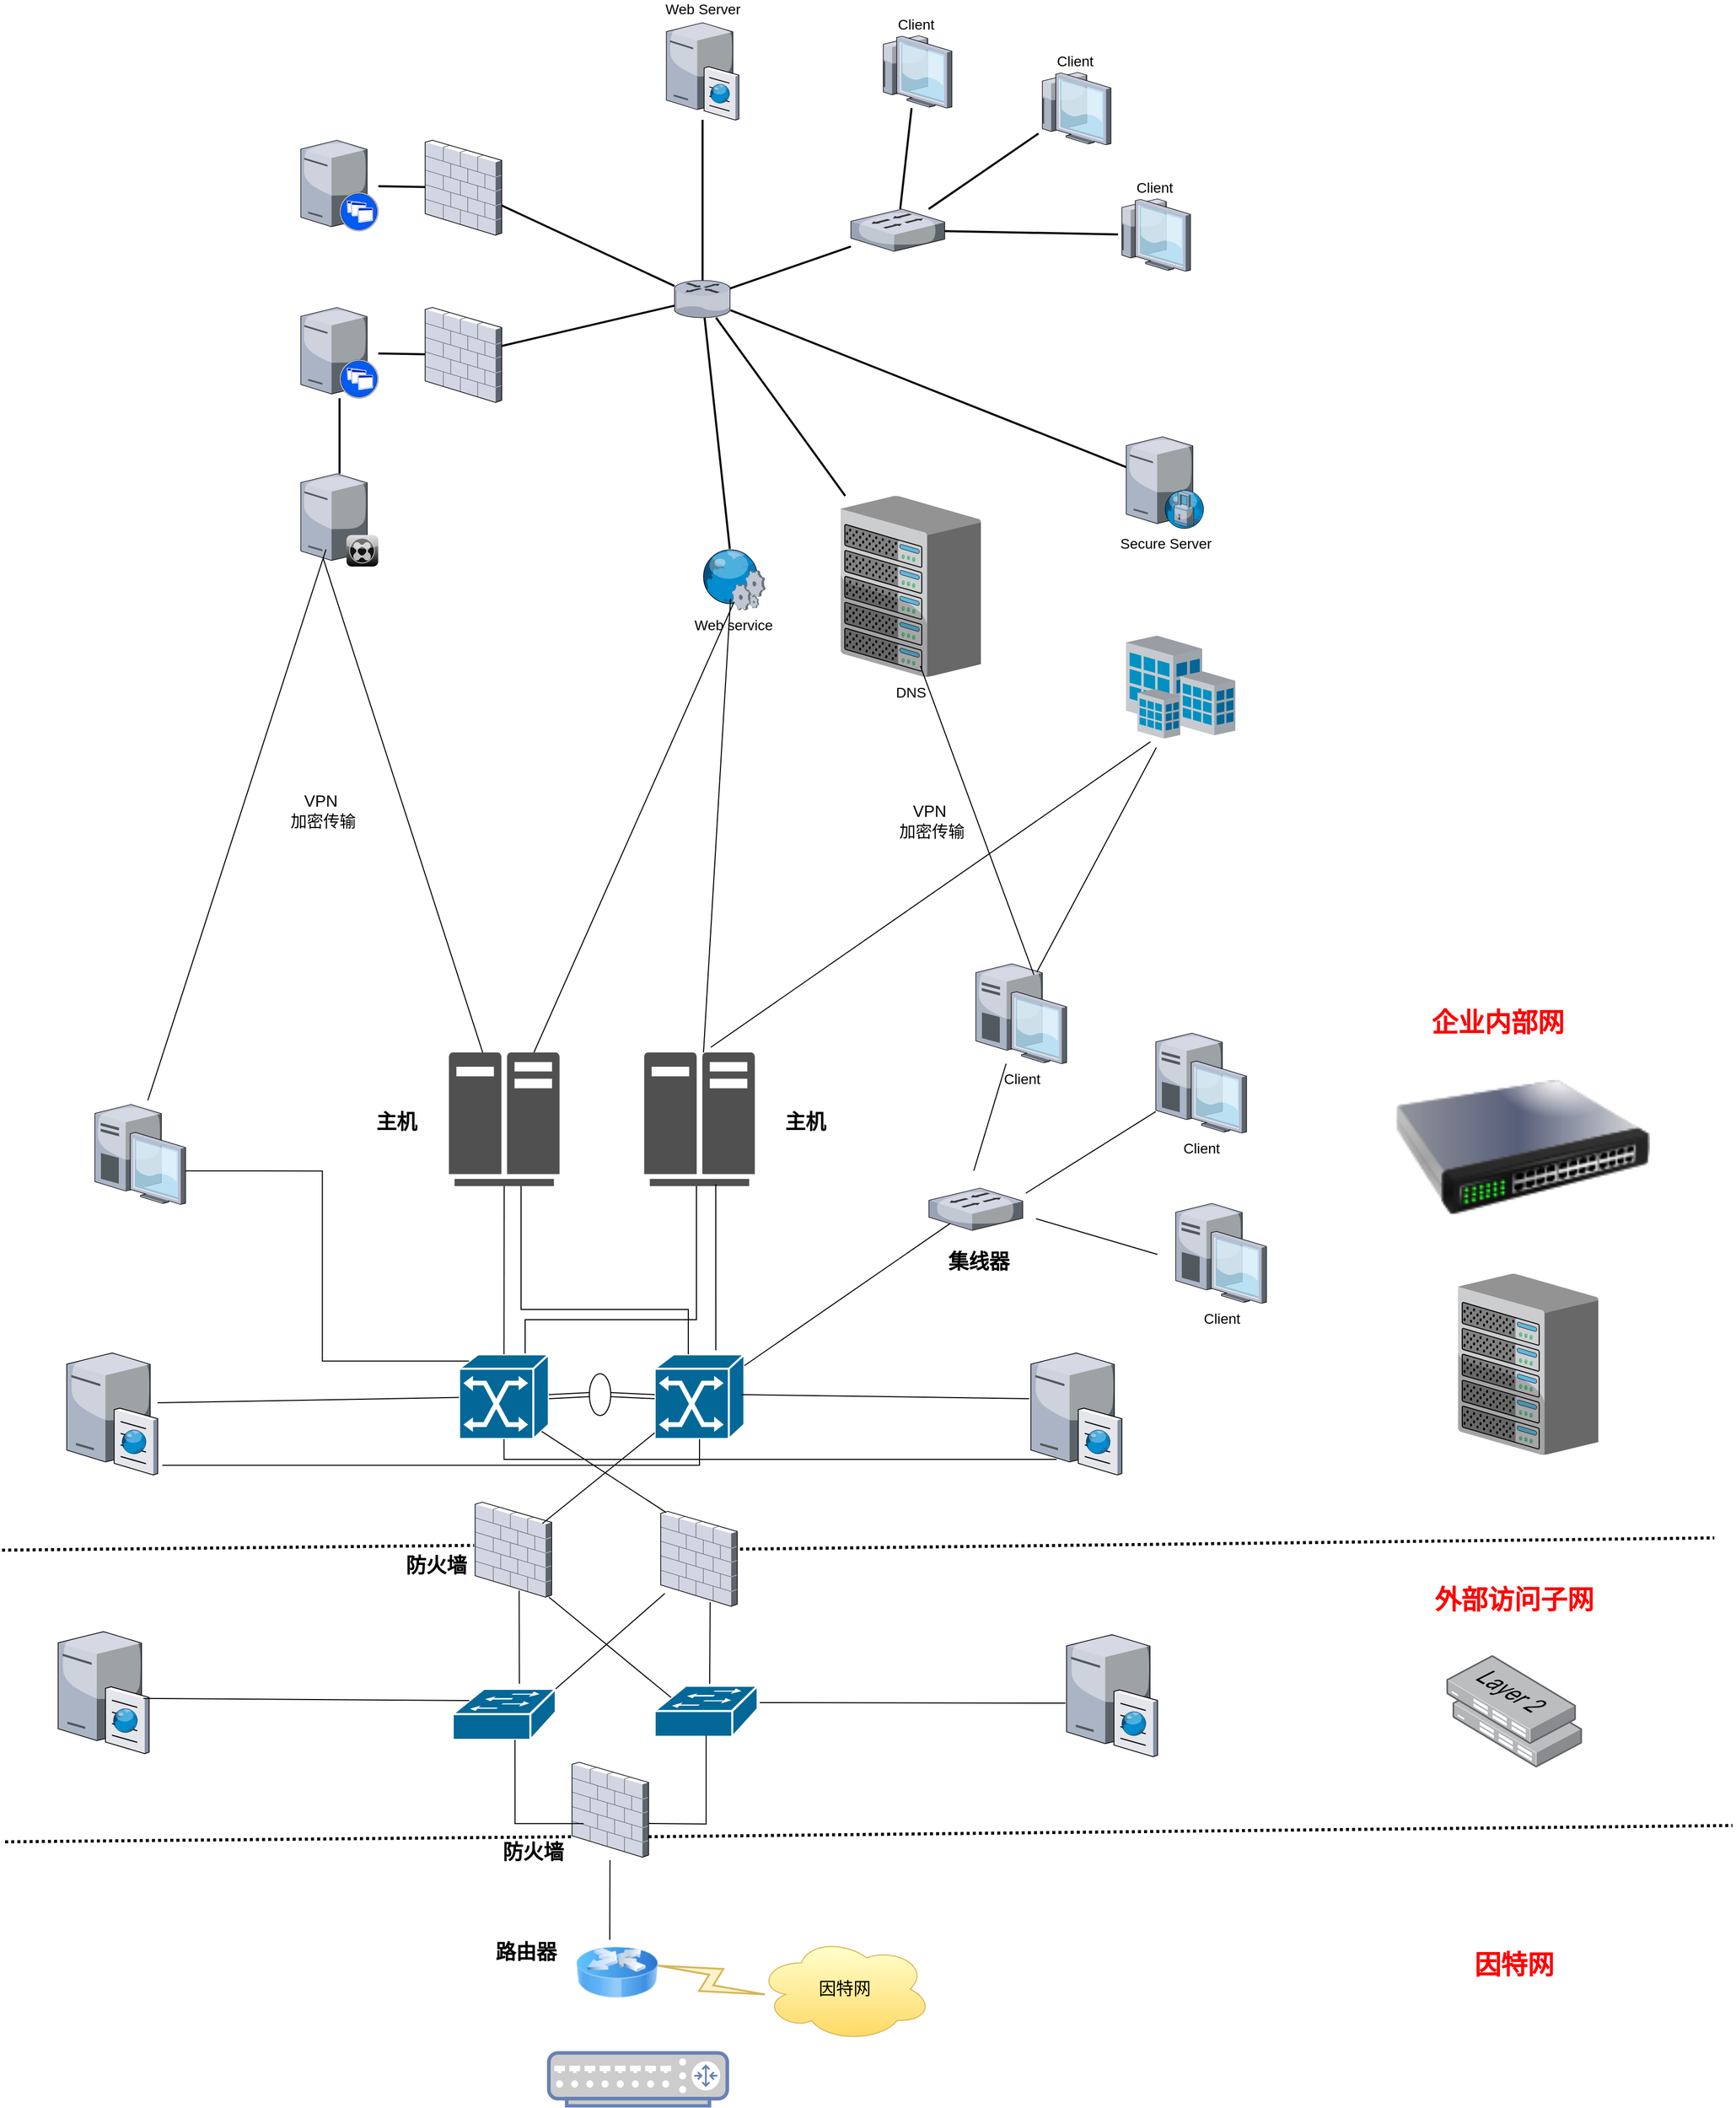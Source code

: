 <mxfile version="21.8.1" type="github">
  <diagram name="Page-1" id="e3a06f82-3646-2815-327d-82caf3d4e204">
    <mxGraphModel dx="4097" dy="2257" grid="0" gridSize="10" guides="1" tooltips="1" connect="1" arrows="1" fold="1" page="1" pageScale="1.5" pageWidth="4681" pageHeight="3300" background="none" math="0" shadow="0">
      <root>
        <mxCell id="0" style=";html=1;" />
        <mxCell id="1" style=";html=1;" parent="0" />
        <mxCell id="LkdOfVyFh3dFV3emHNXY-2" value="" style="sketch=0;pointerEvents=1;shadow=0;dashed=0;html=1;strokeColor=none;fillColor=#505050;labelPosition=center;verticalLabelPosition=bottom;verticalAlign=top;outlineConnect=0;align=center;shape=mxgraph.office.servers.mainframe_host;" vertex="1" parent="1">
          <mxGeometry x="900.75" y="3342" width="108.5" height="131" as="geometry" />
        </mxCell>
        <mxCell id="LkdOfVyFh3dFV3emHNXY-3" value="" style="image;html=1;image=img/lib/clip_art/networking/Switch_128x128.png" vertex="1" parent="1">
          <mxGeometry x="1637" y="3342" width="250" height="187" as="geometry" />
        </mxCell>
        <mxCell id="LkdOfVyFh3dFV3emHNXY-4" value="" style="shape=mxgraph.cisco.switches.atm_switch;html=1;pointerEvents=1;dashed=0;fillColor=#036897;strokeColor=#ffffff;strokeWidth=2;verticalLabelPosition=bottom;verticalAlign=top;align=center;outlineConnect=0;" vertex="1" parent="1">
          <mxGeometry x="911" y="3638" width="88" height="83" as="geometry" />
        </mxCell>
        <mxCell id="LkdOfVyFh3dFV3emHNXY-5" value="" style="shape=mxgraph.cisco.switches.atm_switch;html=1;pointerEvents=1;dashed=0;fillColor=#036897;strokeColor=#ffffff;strokeWidth=2;verticalLabelPosition=bottom;verticalAlign=top;align=center;outlineConnect=0;" vertex="1" parent="1">
          <mxGeometry x="719.25" y="3638" width="88" height="83" as="geometry" />
        </mxCell>
        <mxCell id="LkdOfVyFh3dFV3emHNXY-6" value="" style="shape=mxgraph.cisco.switches.workgroup_switch;html=1;pointerEvents=1;dashed=0;fillColor=#036897;strokeColor=#ffffff;strokeWidth=2;verticalLabelPosition=bottom;verticalAlign=top;align=center;outlineConnect=0;" vertex="1" parent="1">
          <mxGeometry x="713" y="3966" width="101" height="50" as="geometry" />
        </mxCell>
        <mxCell id="LkdOfVyFh3dFV3emHNXY-7" value="" style="shape=mxgraph.cisco.switches.workgroup_switch;html=1;pointerEvents=1;dashed=0;fillColor=#036897;strokeColor=#ffffff;strokeWidth=2;verticalLabelPosition=bottom;verticalAlign=top;align=center;outlineConnect=0;" vertex="1" parent="1">
          <mxGeometry x="911" y="3963" width="101" height="50" as="geometry" />
        </mxCell>
        <mxCell id="LkdOfVyFh3dFV3emHNXY-8" value="Client" style="verticalLabelPosition=bottom;aspect=fixed;html=1;verticalAlign=top;strokeColor=none;shape=mxgraph.citrix.desktop;fillColor=#66B2FF;gradientColor=#0066CC;fontSize=14;" vertex="1" parent="1">
          <mxGeometry x="1226" y="3255" width="89" height="98" as="geometry" />
        </mxCell>
        <mxCell id="LkdOfVyFh3dFV3emHNXY-9" value="Client" style="verticalLabelPosition=bottom;aspect=fixed;html=1;verticalAlign=top;strokeColor=none;shape=mxgraph.citrix.desktop;fillColor=#66B2FF;gradientColor=#0066CC;fontSize=14;" vertex="1" parent="1">
          <mxGeometry x="1402.5" y="3323" width="89" height="98" as="geometry" />
        </mxCell>
        <mxCell id="LkdOfVyFh3dFV3emHNXY-10" value="Client" style="verticalLabelPosition=bottom;aspect=fixed;html=1;verticalAlign=top;strokeColor=none;shape=mxgraph.citrix.desktop;fillColor=#66B2FF;gradientColor=#0066CC;fontSize=14;" vertex="1" parent="1">
          <mxGeometry x="1422" y="3490" width="89" height="98" as="geometry" />
        </mxCell>
        <mxCell id="LkdOfVyFh3dFV3emHNXY-11" value="" style="verticalLabelPosition=bottom;aspect=fixed;html=1;verticalAlign=top;strokeColor=none;shape=mxgraph.citrix.switch;fillColor=#66B2FF;gradientColor=#0066CC;fontSize=14;" vertex="1" parent="1">
          <mxGeometry x="1180" y="3475" width="92" height="41.5" as="geometry" />
        </mxCell>
        <mxCell id="LkdOfVyFh3dFV3emHNXY-13" value="" style="verticalLabelPosition=top;aspect=fixed;html=1;verticalAlign=bottom;strokeColor=none;shape=mxgraph.citrix.cache_server;fillColor=#66B2FF;gradientColor=#0066CC;fontSize=14;labelPosition=center;align=center;" vertex="1" parent="1">
          <mxGeometry x="334.48" y="3633.75" width="89.02" height="122.25" as="geometry" />
        </mxCell>
        <mxCell id="LkdOfVyFh3dFV3emHNXY-16" value="" style="endArrow=none;html=1;rounded=0;" edge="1" parent="1" target="LkdOfVyFh3dFV3emHNXY-8">
          <mxGeometry width="50" height="50" relative="1" as="geometry">
            <mxPoint x="1224" y="3458" as="sourcePoint" />
            <mxPoint x="1286" y="3455" as="targetPoint" />
          </mxGeometry>
        </mxCell>
        <mxCell id="LkdOfVyFh3dFV3emHNXY-17" value="" style="endArrow=none;html=1;rounded=0;" edge="1" parent="1" target="LkdOfVyFh3dFV3emHNXY-9">
          <mxGeometry width="50" height="50" relative="1" as="geometry">
            <mxPoint x="1275" y="3480" as="sourcePoint" />
            <mxPoint x="1266" y="3363" as="targetPoint" />
          </mxGeometry>
        </mxCell>
        <mxCell id="LkdOfVyFh3dFV3emHNXY-18" value="" style="endArrow=none;html=1;rounded=0;" edge="1" parent="1">
          <mxGeometry width="50" height="50" relative="1" as="geometry">
            <mxPoint x="1285" y="3505" as="sourcePoint" />
            <mxPoint x="1404" y="3540" as="targetPoint" />
          </mxGeometry>
        </mxCell>
        <mxCell id="LkdOfVyFh3dFV3emHNXY-19" value="&lt;font style=&quot;vertical-align: inherit;&quot;&gt;&lt;font style=&quot;vertical-align: inherit; font-size: 20px;&quot;&gt;&lt;b&gt;&lt;font style=&quot;vertical-align: inherit;&quot;&gt;&lt;font style=&quot;vertical-align: inherit;&quot;&gt;集线器&lt;/font&gt;&lt;/font&gt;&lt;/b&gt;&lt;/font&gt;&lt;/font&gt;" style="text;html=1;strokeColor=none;fillColor=none;align=center;verticalAlign=middle;whiteSpace=wrap;rounded=0;" vertex="1" parent="1">
          <mxGeometry x="1191" y="3527" width="76" height="37" as="geometry" />
        </mxCell>
        <mxCell id="LkdOfVyFh3dFV3emHNXY-20" value="" style="sketch=0;pointerEvents=1;shadow=0;dashed=0;html=1;strokeColor=none;fillColor=#505050;labelPosition=center;verticalLabelPosition=bottom;verticalAlign=top;outlineConnect=0;align=center;shape=mxgraph.office.servers.mainframe_host;" vertex="1" parent="1">
          <mxGeometry x="709.25" y="3342" width="108.5" height="131" as="geometry" />
        </mxCell>
        <mxCell id="LkdOfVyFh3dFV3emHNXY-21" value="" style="verticalLabelPosition=bottom;aspect=fixed;html=1;verticalAlign=top;strokeColor=none;shape=mxgraph.citrix.desktop;fillColor=#66B2FF;gradientColor=#0066CC;fontSize=14;" vertex="1" parent="1">
          <mxGeometry x="362" y="3393" width="89" height="98" as="geometry" />
        </mxCell>
        <mxCell id="LkdOfVyFh3dFV3emHNXY-22" value="&lt;font style=&quot;vertical-align: inherit;&quot;&gt;&lt;font style=&quot;vertical-align: inherit; font-size: 20px;&quot;&gt;&lt;b&gt;&lt;font style=&quot;vertical-align: inherit;&quot;&gt;&lt;font style=&quot;vertical-align: inherit;&quot;&gt;&lt;font style=&quot;vertical-align: inherit;&quot;&gt;&lt;font style=&quot;vertical-align: inherit;&quot;&gt;主机&lt;/font&gt;&lt;/font&gt;&lt;/font&gt;&lt;/font&gt;&lt;/b&gt;&lt;/font&gt;&lt;/font&gt;" style="text;html=1;strokeColor=none;fillColor=none;align=center;verticalAlign=middle;whiteSpace=wrap;rounded=0;" vertex="1" parent="1">
          <mxGeometry x="620" y="3390" width="76" height="37" as="geometry" />
        </mxCell>
        <mxCell id="LkdOfVyFh3dFV3emHNXY-23" value="&lt;font style=&quot;vertical-align: inherit;&quot;&gt;&lt;font style=&quot;vertical-align: inherit; font-size: 20px;&quot;&gt;&lt;b&gt;&lt;font style=&quot;vertical-align: inherit;&quot;&gt;&lt;font style=&quot;vertical-align: inherit;&quot;&gt;&lt;font style=&quot;vertical-align: inherit;&quot;&gt;&lt;font style=&quot;vertical-align: inherit;&quot;&gt;&lt;font style=&quot;vertical-align: inherit;&quot;&gt;&lt;font style=&quot;vertical-align: inherit;&quot;&gt;主机&lt;/font&gt;&lt;/font&gt;&lt;/font&gt;&lt;/font&gt;&lt;/font&gt;&lt;/font&gt;&lt;/b&gt;&lt;/font&gt;&lt;/font&gt;" style="text;html=1;strokeColor=none;fillColor=none;align=center;verticalAlign=middle;whiteSpace=wrap;rounded=0;" vertex="1" parent="1">
          <mxGeometry x="1021" y="3390" width="76" height="37" as="geometry" />
        </mxCell>
        <mxCell id="LkdOfVyFh3dFV3emHNXY-26" value="" style="edgeStyle=none;orthogonalLoop=1;jettySize=auto;html=1;rounded=0;entryX=0.5;entryY=0;entryDx=0;entryDy=0;entryPerimeter=0;endArrow=none;endFill=0;" edge="1" parent="1" source="LkdOfVyFh3dFV3emHNXY-20" target="LkdOfVyFh3dFV3emHNXY-5">
          <mxGeometry width="100" relative="1" as="geometry">
            <mxPoint x="737" y="3552" as="sourcePoint" />
            <mxPoint x="837" y="3552" as="targetPoint" />
            <Array as="points" />
          </mxGeometry>
        </mxCell>
        <mxCell id="LkdOfVyFh3dFV3emHNXY-27" value="" style="endArrow=none;html=1;rounded=0;entryX=1;entryY=0.665;entryDx=0;entryDy=0;entryPerimeter=0;edgeStyle=orthogonalEdgeStyle;exitX=0.11;exitY=0.08;exitDx=0;exitDy=0;exitPerimeter=0;" edge="1" parent="1" source="LkdOfVyFh3dFV3emHNXY-5" target="LkdOfVyFh3dFV3emHNXY-21">
          <mxGeometry width="50" height="50" relative="1" as="geometry">
            <mxPoint x="497" y="3496" as="sourcePoint" />
            <mxPoint x="547" y="3446" as="targetPoint" />
          </mxGeometry>
        </mxCell>
        <mxCell id="LkdOfVyFh3dFV3emHNXY-28" value="" style="edgeStyle=none;orthogonalLoop=1;jettySize=auto;html=1;rounded=0;endArrow=none;endFill=0;exitX=0.647;exitY=0.985;exitDx=0;exitDy=0;exitPerimeter=0;" edge="1" parent="1" source="LkdOfVyFh3dFV3emHNXY-2">
          <mxGeometry width="100" relative="1" as="geometry">
            <mxPoint x="965" y="3517" as="sourcePoint" />
            <mxPoint x="971" y="3634" as="targetPoint" />
            <Array as="points" />
          </mxGeometry>
        </mxCell>
        <mxCell id="LkdOfVyFh3dFV3emHNXY-29" value="" style="endArrow=none;html=1;rounded=0;edgeStyle=orthogonalEdgeStyle;" edge="1" parent="1" source="LkdOfVyFh3dFV3emHNXY-4" target="LkdOfVyFh3dFV3emHNXY-20">
          <mxGeometry width="50" height="50" relative="1" as="geometry">
            <mxPoint x="885" y="3650" as="sourcePoint" />
            <mxPoint x="897" y="3542" as="targetPoint" />
            <Array as="points">
              <mxPoint x="944" y="3594" />
              <mxPoint x="780" y="3594" />
            </Array>
          </mxGeometry>
        </mxCell>
        <mxCell id="LkdOfVyFh3dFV3emHNXY-30" value="" style="endArrow=none;html=1;rounded=0;edgeStyle=orthogonalEdgeStyle;" edge="1" parent="1" target="LkdOfVyFh3dFV3emHNXY-2">
          <mxGeometry width="50" height="50" relative="1" as="geometry">
            <mxPoint x="784" y="3637" as="sourcePoint" />
            <mxPoint x="863" y="3552" as="targetPoint" />
            <Array as="points">
              <mxPoint x="952" y="3604" />
            </Array>
          </mxGeometry>
        </mxCell>
        <mxCell id="LkdOfVyFh3dFV3emHNXY-32" value="" style="endArrow=none;html=1;rounded=0;exitX=1;exitY=0.423;exitDx=0;exitDy=0;exitPerimeter=0;" edge="1" parent="1" source="LkdOfVyFh3dFV3emHNXY-13" target="LkdOfVyFh3dFV3emHNXY-5">
          <mxGeometry width="50" height="50" relative="1" as="geometry">
            <mxPoint x="487" y="3707" as="sourcePoint" />
            <mxPoint x="537" y="3657" as="targetPoint" />
          </mxGeometry>
        </mxCell>
        <mxCell id="LkdOfVyFh3dFV3emHNXY-33" value="" style="endArrow=none;html=1;rounded=0;entryX=0.228;entryY=0.833;entryDx=0;entryDy=0;entryPerimeter=0;" edge="1" parent="1" source="LkdOfVyFh3dFV3emHNXY-4" target="LkdOfVyFh3dFV3emHNXY-11">
          <mxGeometry width="50" height="50" relative="1" as="geometry">
            <mxPoint x="1063" y="3636" as="sourcePoint" />
            <mxPoint x="1113" y="3586" as="targetPoint" />
          </mxGeometry>
        </mxCell>
        <mxCell id="LkdOfVyFh3dFV3emHNXY-34" value="" style="endArrow=none;html=1;rounded=0;exitX=1;exitY=0.423;exitDx=0;exitDy=0;exitPerimeter=0;" edge="1" parent="1">
          <mxGeometry width="50" height="50" relative="1" as="geometry">
            <mxPoint x="996.25" y="3677.5" as="sourcePoint" />
            <mxPoint x="1278.25" y="3681.5" as="targetPoint" />
          </mxGeometry>
        </mxCell>
        <mxCell id="LkdOfVyFh3dFV3emHNXY-36" value="" style="verticalLabelPosition=top;aspect=fixed;html=1;verticalAlign=bottom;strokeColor=none;shape=mxgraph.citrix.cache_server;fillColor=#66B2FF;gradientColor=#0066CC;fontSize=14;labelPosition=center;align=center;" vertex="1" parent="1">
          <mxGeometry x="1280" y="3633.75" width="89.02" height="122.25" as="geometry" />
        </mxCell>
        <mxCell id="LkdOfVyFh3dFV3emHNXY-39" value="" style="endArrow=none;html=1;rounded=0;exitX=1;exitY=0.5;exitDx=0;exitDy=0;exitPerimeter=0;entryX=0;entryY=0.5;entryDx=0;entryDy=0;entryPerimeter=0;shape=link;" edge="1" parent="1" source="LkdOfVyFh3dFV3emHNXY-40" target="LkdOfVyFh3dFV3emHNXY-4">
          <mxGeometry width="50" height="50" relative="1" as="geometry">
            <mxPoint x="1042" y="3705" as="sourcePoint" />
            <mxPoint x="1092" y="3655" as="targetPoint" />
          </mxGeometry>
        </mxCell>
        <mxCell id="LkdOfVyFh3dFV3emHNXY-46" value="" style="endArrow=none;html=1;rounded=0;exitX=1;exitY=0.5;exitDx=0;exitDy=0;exitPerimeter=0;entryX=0;entryY=0.5;entryDx=0;entryDy=0;entryPerimeter=0;shape=link;" edge="1" parent="1" source="LkdOfVyFh3dFV3emHNXY-5" target="LkdOfVyFh3dFV3emHNXY-40">
          <mxGeometry width="50" height="50" relative="1" as="geometry">
            <mxPoint x="807" y="3680" as="sourcePoint" />
            <mxPoint x="911" y="3680" as="targetPoint" />
          </mxGeometry>
        </mxCell>
        <mxCell id="LkdOfVyFh3dFV3emHNXY-40" value="" style="ellipse;whiteSpace=wrap;html=1;" vertex="1" parent="1">
          <mxGeometry x="847" y="3657" width="21" height="41" as="geometry" />
        </mxCell>
        <mxCell id="LkdOfVyFh3dFV3emHNXY-47" value="" style="endArrow=none;html=1;rounded=0;edgeStyle=orthogonalEdgeStyle;entryX=0.5;entryY=1;entryDx=0;entryDy=0;entryPerimeter=0;exitX=1.052;exitY=0.924;exitDx=0;exitDy=0;exitPerimeter=0;" edge="1" parent="1" source="LkdOfVyFh3dFV3emHNXY-13" target="LkdOfVyFh3dFV3emHNXY-4">
          <mxGeometry width="50" height="50" relative="1" as="geometry">
            <mxPoint x="530" y="3823" as="sourcePoint" />
            <mxPoint x="580" y="3773" as="targetPoint" />
          </mxGeometry>
        </mxCell>
        <mxCell id="LkdOfVyFh3dFV3emHNXY-49" value="" style="endArrow=none;html=1;rounded=0;edgeStyle=orthogonalEdgeStyle;exitX=0.5;exitY=1;exitDx=0;exitDy=0;exitPerimeter=0;entryX=0.284;entryY=0.877;entryDx=0;entryDy=0;entryPerimeter=0;" edge="1" parent="1" source="LkdOfVyFh3dFV3emHNXY-5" target="LkdOfVyFh3dFV3emHNXY-36">
          <mxGeometry width="50" height="50" relative="1" as="geometry">
            <mxPoint x="750" y="3756" as="sourcePoint" />
            <mxPoint x="1172" y="3741" as="targetPoint" />
            <Array as="points">
              <mxPoint x="763" y="3741" />
            </Array>
          </mxGeometry>
        </mxCell>
        <mxCell id="LkdOfVyFh3dFV3emHNXY-50" value="" style="verticalLabelPosition=bottom;aspect=fixed;html=1;verticalAlign=top;strokeColor=none;shape=mxgraph.citrix.firewall;fillColor=#66B2FF;gradientColor=#0066CC;fontSize=14;" vertex="1" parent="1">
          <mxGeometry x="735" y="3783" width="75" height="93" as="geometry" />
        </mxCell>
        <mxCell id="LkdOfVyFh3dFV3emHNXY-51" value="" style="verticalLabelPosition=bottom;aspect=fixed;html=1;verticalAlign=top;strokeColor=none;shape=mxgraph.citrix.firewall;fillColor=#66B2FF;gradientColor=#0066CC;fontSize=14;" vertex="1" parent="1">
          <mxGeometry x="917" y="3792" width="75" height="93" as="geometry" />
        </mxCell>
        <mxCell id="LkdOfVyFh3dFV3emHNXY-52" value="" style="verticalLabelPosition=bottom;aspect=fixed;html=1;verticalAlign=top;strokeColor=none;shape=mxgraph.citrix.chassis;fillColor=#66B2FF;gradientColor=#0066CC;fontSize=14;" vertex="1" parent="1">
          <mxGeometry x="1699" y="3559" width="137.5" height="177.5" as="geometry" />
        </mxCell>
        <mxCell id="LkdOfVyFh3dFV3emHNXY-53" value="" style="endArrow=none;dashed=1;html=1;rounded=0;entryX=-0.015;entryY=0.455;entryDx=0;entryDy=0;entryPerimeter=0;dashPattern=1 1;strokeWidth=3;" edge="1" parent="1" target="LkdOfVyFh3dFV3emHNXY-50">
          <mxGeometry width="50" height="50" relative="1" as="geometry">
            <mxPoint x="271" y="3830" as="sourcePoint" />
            <mxPoint x="352" y="3836" as="targetPoint" />
          </mxGeometry>
        </mxCell>
        <mxCell id="LkdOfVyFh3dFV3emHNXY-54" value="" style="endArrow=none;dashed=1;html=1;rounded=0;dashPattern=1 1;strokeWidth=3;" edge="1" parent="1">
          <mxGeometry width="50" height="50" relative="1" as="geometry">
            <mxPoint x="994.75" y="3829" as="sourcePoint" />
            <mxPoint x="1950.25" y="3818" as="targetPoint" />
          </mxGeometry>
        </mxCell>
        <mxCell id="LkdOfVyFh3dFV3emHNXY-55" value="" style="endArrow=none;html=1;rounded=0;entryX=0.92;entryY=0.91;entryDx=0;entryDy=0;entryPerimeter=0;exitX=0.07;exitY=0.011;exitDx=0;exitDy=0;exitPerimeter=0;" edge="1" parent="1" source="LkdOfVyFh3dFV3emHNXY-51" target="LkdOfVyFh3dFV3emHNXY-5">
          <mxGeometry width="50" height="50" relative="1" as="geometry">
            <mxPoint x="837" y="3820" as="sourcePoint" />
            <mxPoint x="887" y="3770" as="targetPoint" />
          </mxGeometry>
        </mxCell>
        <mxCell id="LkdOfVyFh3dFV3emHNXY-56" value="" style="endArrow=none;html=1;rounded=0;exitX=0.88;exitY=0.224;exitDx=0;exitDy=0;exitPerimeter=0;" edge="1" parent="1" source="LkdOfVyFh3dFV3emHNXY-50" target="LkdOfVyFh3dFV3emHNXY-4">
          <mxGeometry width="50" height="50" relative="1" as="geometry">
            <mxPoint x="800" y="3794" as="sourcePoint" />
            <mxPoint x="860" y="3756" as="targetPoint" />
          </mxGeometry>
        </mxCell>
        <mxCell id="LkdOfVyFh3dFV3emHNXY-57" value="" style="verticalLabelPosition=top;aspect=fixed;html=1;verticalAlign=bottom;strokeColor=none;shape=mxgraph.citrix.cache_server;fillColor=#66B2FF;gradientColor=#0066CC;fontSize=14;labelPosition=center;align=center;" vertex="1" parent="1">
          <mxGeometry x="326" y="3907" width="89.02" height="122.25" as="geometry" />
        </mxCell>
        <mxCell id="LkdOfVyFh3dFV3emHNXY-58" value="" style="verticalLabelPosition=top;aspect=fixed;html=1;verticalAlign=bottom;strokeColor=none;shape=mxgraph.citrix.cache_server;fillColor=#66B2FF;gradientColor=#0066CC;fontSize=14;labelPosition=center;align=center;" vertex="1" parent="1">
          <mxGeometry x="1315" y="3910" width="89.02" height="122.25" as="geometry" />
        </mxCell>
        <mxCell id="LkdOfVyFh3dFV3emHNXY-59" value="" style="endArrow=none;html=1;rounded=0;entryX=0.92;entryY=0.91;entryDx=0;entryDy=0;entryPerimeter=0;exitX=0.16;exitY=0.23;exitDx=0;exitDy=0;exitPerimeter=0;" edge="1" parent="1" source="LkdOfVyFh3dFV3emHNXY-7">
          <mxGeometry width="50" height="50" relative="1" as="geometry">
            <mxPoint x="929" y="3955" as="sourcePoint" />
            <mxPoint x="807.25" y="3876" as="targetPoint" />
          </mxGeometry>
        </mxCell>
        <mxCell id="LkdOfVyFh3dFV3emHNXY-60" value="" style="endArrow=none;html=1;rounded=0;entryX=0.053;entryY=0.865;entryDx=0;entryDy=0;entryPerimeter=0;exitX=1;exitY=0;exitDx=0;exitDy=0;exitPerimeter=0;" edge="1" parent="1" source="LkdOfVyFh3dFV3emHNXY-6" target="LkdOfVyFh3dFV3emHNXY-51">
          <mxGeometry width="50" height="50" relative="1" as="geometry">
            <mxPoint x="937" y="3978" as="sourcePoint" />
            <mxPoint x="817.25" y="3886" as="targetPoint" />
          </mxGeometry>
        </mxCell>
        <mxCell id="LkdOfVyFh3dFV3emHNXY-61" value="" style="endArrow=none;html=1;rounded=0;entryX=0.575;entryY=0.931;entryDx=0;entryDy=0;entryPerimeter=0;exitX=0.647;exitY=-0.1;exitDx=0;exitDy=0;exitPerimeter=0;" edge="1" parent="1" source="LkdOfVyFh3dFV3emHNXY-6" target="LkdOfVyFh3dFV3emHNXY-50">
          <mxGeometry width="50" height="50" relative="1" as="geometry">
            <mxPoint x="665" y="3943" as="sourcePoint" />
            <mxPoint x="715" y="3893" as="targetPoint" />
          </mxGeometry>
        </mxCell>
        <mxCell id="LkdOfVyFh3dFV3emHNXY-62" value="" style="endArrow=none;html=1;rounded=0;exitX=0.647;exitY=-0.1;exitDx=0;exitDy=0;exitPerimeter=0;" edge="1" parent="1">
          <mxGeometry width="50" height="50" relative="1" as="geometry">
            <mxPoint x="965.0" y="3961" as="sourcePoint" />
            <mxPoint x="965.43" y="3881" as="targetPoint" />
          </mxGeometry>
        </mxCell>
        <mxCell id="LkdOfVyFh3dFV3emHNXY-63" value="" style="endArrow=none;html=1;rounded=0;entryX=0.16;entryY=0.23;entryDx=0;entryDy=0;entryPerimeter=0;exitX=0.939;exitY=0.559;exitDx=0;exitDy=0;exitPerimeter=0;" edge="1" parent="1" source="LkdOfVyFh3dFV3emHNXY-57" target="LkdOfVyFh3dFV3emHNXY-6">
          <mxGeometry width="50" height="50" relative="1" as="geometry">
            <mxPoint x="413" y="3966" as="sourcePoint" />
            <mxPoint x="463" y="3916" as="targetPoint" />
          </mxGeometry>
        </mxCell>
        <mxCell id="LkdOfVyFh3dFV3emHNXY-64" value="" style="endArrow=none;html=1;rounded=0;exitX=0.939;exitY=0.559;exitDx=0;exitDy=0;exitPerimeter=0;" edge="1" parent="1">
          <mxGeometry width="50" height="50" relative="1" as="geometry">
            <mxPoint x="1014" y="3979.5" as="sourcePoint" />
            <mxPoint x="1314" y="3980" as="targetPoint" />
          </mxGeometry>
        </mxCell>
        <mxCell id="LkdOfVyFh3dFV3emHNXY-65" value="" style="verticalLabelPosition=bottom;aspect=fixed;html=1;verticalAlign=top;strokeColor=none;shape=mxgraph.citrix.firewall;fillColor=#66B2FF;gradientColor=#0066CC;fontSize=14;" vertex="1" parent="1">
          <mxGeometry x="830" y="4038" width="75" height="93" as="geometry" />
        </mxCell>
        <mxCell id="LkdOfVyFh3dFV3emHNXY-66" value="" style="endArrow=none;html=1;rounded=0;edgeStyle=orthogonalEdgeStyle;entryX=0.01;entryY=0.528;entryDx=0;entryDy=0;entryPerimeter=0;exitX=0.5;exitY=0.98;exitDx=0;exitDy=0;exitPerimeter=0;" edge="1" parent="1">
          <mxGeometry width="50" height="50" relative="1" as="geometry">
            <mxPoint x="774.07" y="4016.0" as="sourcePoint" />
            <mxPoint x="841.32" y="4098.104" as="targetPoint" />
            <Array as="points">
              <mxPoint x="773.57" y="4098" />
            </Array>
          </mxGeometry>
        </mxCell>
        <mxCell id="LkdOfVyFh3dFV3emHNXY-67" value="" style="endArrow=none;html=1;rounded=0;edgeStyle=orthogonalEdgeStyle;entryX=0.5;entryY=0.98;entryDx=0;entryDy=0;entryPerimeter=0;exitX=0.5;exitY=0.98;exitDx=0;exitDy=0;exitPerimeter=0;" edge="1" parent="1" target="LkdOfVyFh3dFV3emHNXY-7">
          <mxGeometry width="50" height="50" relative="1" as="geometry">
            <mxPoint x="905.43" y="4098" as="sourcePoint" />
            <mxPoint x="972.43" y="4180" as="targetPoint" />
          </mxGeometry>
        </mxCell>
        <mxCell id="LkdOfVyFh3dFV3emHNXY-68" value="&lt;font style=&quot;vertical-align: inherit;&quot;&gt;&lt;font style=&quot;vertical-align: inherit; font-size: 20px;&quot;&gt;&lt;b&gt;&lt;font style=&quot;vertical-align: inherit;&quot;&gt;&lt;font style=&quot;vertical-align: inherit;&quot;&gt;&lt;font style=&quot;vertical-align: inherit;&quot;&gt;&lt;font style=&quot;vertical-align: inherit;&quot;&gt;防火墙&lt;/font&gt;&lt;/font&gt;&lt;/font&gt;&lt;/font&gt;&lt;/b&gt;&lt;/font&gt;&lt;/font&gt;" style="text;html=1;strokeColor=none;fillColor=none;align=center;verticalAlign=middle;whiteSpace=wrap;rounded=0;" vertex="1" parent="1">
          <mxGeometry x="659" y="3825" width="76" height="37" as="geometry" />
        </mxCell>
        <mxCell id="LkdOfVyFh3dFV3emHNXY-69" value="&lt;font style=&quot;vertical-align: inherit;&quot;&gt;&lt;font style=&quot;vertical-align: inherit; font-size: 20px;&quot;&gt;&lt;b&gt;&lt;font style=&quot;vertical-align: inherit;&quot;&gt;&lt;font style=&quot;vertical-align: inherit;&quot;&gt;&lt;font style=&quot;vertical-align: inherit;&quot;&gt;&lt;font style=&quot;vertical-align: inherit;&quot;&gt;防火墙&lt;/font&gt;&lt;/font&gt;&lt;/font&gt;&lt;/font&gt;&lt;/b&gt;&lt;/font&gt;&lt;/font&gt;" style="text;html=1;strokeColor=none;fillColor=none;align=center;verticalAlign=middle;whiteSpace=wrap;rounded=0;" vertex="1" parent="1">
          <mxGeometry x="754" y="4106" width="76" height="37" as="geometry" />
        </mxCell>
        <mxCell id="LkdOfVyFh3dFV3emHNXY-70" value="" style="image;html=1;image=img/lib/clip_art/networking/Router_Icon_128x128.png" vertex="1" parent="1">
          <mxGeometry x="834" y="4204" width="80" height="80" as="geometry" />
        </mxCell>
        <mxCell id="LkdOfVyFh3dFV3emHNXY-71" value="" style="endArrow=none;html=1;rounded=0;" edge="1" parent="1">
          <mxGeometry width="50" height="50" relative="1" as="geometry">
            <mxPoint x="867" y="4212" as="sourcePoint" />
            <mxPoint x="867.22" y="4134" as="targetPoint" />
          </mxGeometry>
        </mxCell>
        <mxCell id="LkdOfVyFh3dFV3emHNXY-72" value="" style="endArrow=none;dashed=1;html=1;rounded=0;entryX=-0.015;entryY=0.455;entryDx=0;entryDy=0;entryPerimeter=0;dashPattern=1 1;strokeWidth=3;" edge="1" parent="1">
          <mxGeometry width="50" height="50" relative="1" as="geometry">
            <mxPoint x="274" y="4116" as="sourcePoint" />
            <mxPoint x="829" y="4111" as="targetPoint" />
          </mxGeometry>
        </mxCell>
        <mxCell id="LkdOfVyFh3dFV3emHNXY-73" value="" style="endArrow=none;dashed=1;html=1;rounded=0;dashPattern=1 1;strokeWidth=3;" edge="1" parent="1">
          <mxGeometry width="50" height="50" relative="1" as="geometry">
            <mxPoint x="905" y="4111" as="sourcePoint" />
            <mxPoint x="1968" y="4100" as="targetPoint" />
          </mxGeometry>
        </mxCell>
        <mxCell id="LkdOfVyFh3dFV3emHNXY-76" value="" style="group" vertex="1" connectable="0" parent="1">
          <mxGeometry x="1687.54" y="3933" width="132.92" height="110" as="geometry" />
        </mxCell>
        <mxCell id="LkdOfVyFh3dFV3emHNXY-74" value="" style="image;points=[];aspect=fixed;html=1;align=center;shadow=0;dashed=0;image=img/lib/allied_telesis/switch/Switch_24_port_L2.svg;" vertex="1" parent="LkdOfVyFh3dFV3emHNXY-76">
          <mxGeometry x="6" y="23" width="126.92" height="87" as="geometry" />
        </mxCell>
        <mxCell id="LkdOfVyFh3dFV3emHNXY-75" value="" style="image;points=[];aspect=fixed;html=1;align=center;shadow=0;dashed=0;image=img/lib/allied_telesis/switch/Switch_24_port_L2.svg;" vertex="1" parent="LkdOfVyFh3dFV3emHNXY-76">
          <mxGeometry width="126.92" height="87" as="geometry" />
        </mxCell>
        <mxCell id="LkdOfVyFh3dFV3emHNXY-77" value="&lt;font style=&quot;vertical-align: inherit;&quot;&gt;&lt;font style=&quot;vertical-align: inherit;&quot;&gt;&lt;b style=&quot;&quot;&gt;&lt;font style=&quot;vertical-align: inherit;&quot;&gt;&lt;font style=&quot;vertical-align: inherit;&quot;&gt;&lt;font style=&quot;vertical-align: inherit;&quot;&gt;&lt;font style=&quot;vertical-align: inherit;&quot;&gt;&lt;font style=&quot;vertical-align: inherit;&quot;&gt;&lt;font color=&quot;#ff0000&quot; style=&quot;vertical-align: inherit; font-size: 26px;&quot;&gt;企业内部网&lt;/font&gt;&lt;/font&gt;&lt;/font&gt;&lt;/font&gt;&lt;/font&gt;&lt;/font&gt;&lt;/b&gt;&lt;/font&gt;&lt;/font&gt;" style="text;html=1;strokeColor=none;fillColor=none;align=center;verticalAlign=middle;whiteSpace=wrap;rounded=0;" vertex="1" parent="1">
          <mxGeometry x="1637" y="3266" width="202" height="94" as="geometry" />
        </mxCell>
        <mxCell id="LkdOfVyFh3dFV3emHNXY-78" value="" style="fontColor=#0066CC;verticalAlign=top;verticalLabelPosition=bottom;labelPosition=center;align=center;html=1;outlineConnect=0;fillColor=#CCCCCC;strokeColor=#6881B3;gradientColor=none;gradientDirection=north;strokeWidth=2;shape=mxgraph.networks.router;" vertex="1" parent="1">
          <mxGeometry x="807.25" y="4323" width="175" height="52" as="geometry" />
        </mxCell>
        <mxCell id="LkdOfVyFh3dFV3emHNXY-79" value="&lt;font style=&quot;vertical-align: inherit;&quot;&gt;&lt;font style=&quot;vertical-align: inherit; font-size: 20px;&quot;&gt;&lt;b&gt;&lt;font style=&quot;vertical-align: inherit;&quot;&gt;&lt;font style=&quot;vertical-align: inherit;&quot;&gt;&lt;font style=&quot;vertical-align: inherit;&quot;&gt;&lt;font style=&quot;vertical-align: inherit;&quot;&gt;路由器&lt;/font&gt;&lt;/font&gt;&lt;/font&gt;&lt;/font&gt;&lt;/b&gt;&lt;/font&gt;&lt;/font&gt;" style="text;html=1;strokeColor=none;fillColor=none;align=center;verticalAlign=middle;whiteSpace=wrap;rounded=0;" vertex="1" parent="1">
          <mxGeometry x="747" y="4204" width="76" height="37" as="geometry" />
        </mxCell>
        <mxCell id="LkdOfVyFh3dFV3emHNXY-80" value="&lt;font style=&quot;font-size: 17px;&quot;&gt;因特网&lt;/font&gt;" style="ellipse;shape=cloud;whiteSpace=wrap;html=1;fillColor=#FFFFCC;strokeColor=#d6b656;gradientColor=#ffd966;" vertex="1" parent="1">
          <mxGeometry x="1012" y="4209" width="171" height="103" as="geometry" />
        </mxCell>
        <mxCell id="LkdOfVyFh3dFV3emHNXY-81" value="" style="verticalAlign=top;verticalLabelPosition=bottom;labelPosition=center;align=center;html=1;outlineConnect=0;fillColor=#fff2cc;strokeColor=#d6b656;gradientDirection=north;strokeWidth=2;shape=mxgraph.networks.comm_link;rotation=-75;" vertex="1" parent="1">
          <mxGeometry x="953" y="4197" width="27" height="109" as="geometry" />
        </mxCell>
        <mxCell id="LkdOfVyFh3dFV3emHNXY-82" value="&lt;font style=&quot;vertical-align: inherit;&quot;&gt;&lt;font style=&quot;vertical-align: inherit;&quot;&gt;&lt;b style=&quot;&quot;&gt;&lt;font style=&quot;vertical-align: inherit;&quot;&gt;&lt;font style=&quot;vertical-align: inherit;&quot;&gt;&lt;font style=&quot;vertical-align: inherit;&quot;&gt;&lt;font style=&quot;vertical-align: inherit;&quot;&gt;&lt;font style=&quot;vertical-align: inherit;&quot;&gt;&lt;font color=&quot;#ff0000&quot; style=&quot;vertical-align: inherit; font-size: 26px;&quot;&gt;外部访问子网&lt;/font&gt;&lt;/font&gt;&lt;/font&gt;&lt;/font&gt;&lt;/font&gt;&lt;/font&gt;&lt;/b&gt;&lt;/font&gt;&lt;/font&gt;" style="text;html=1;strokeColor=none;fillColor=none;align=center;verticalAlign=middle;whiteSpace=wrap;rounded=0;" vertex="1" parent="1">
          <mxGeometry x="1653" y="3832" width="202" height="94" as="geometry" />
        </mxCell>
        <mxCell id="LkdOfVyFh3dFV3emHNXY-83" value="&lt;font color=&quot;#ff0000&quot;&gt;&lt;span style=&quot;font-size: 26px;&quot;&gt;&lt;b&gt;因特网&lt;/b&gt;&lt;/span&gt;&lt;/font&gt;" style="text;html=1;strokeColor=none;fillColor=none;align=center;verticalAlign=middle;whiteSpace=wrap;rounded=0;" vertex="1" parent="1">
          <mxGeometry x="1653" y="4190" width="202" height="94" as="geometry" />
        </mxCell>
        <mxCell id="LkdOfVyFh3dFV3emHNXY-85" value="&lt;div data-t=&quot;flow&quot; data-processon-v=&quot;{&amp;quot;list&amp;quot;:[{&amp;quot;textBlock&amp;quot;:[{&amp;quot;position&amp;quot;:{&amp;quot;w&amp;quot;:&amp;quot;w+40&amp;quot;,&amp;quot;h&amp;quot;:&amp;quot;30&amp;quot;,&amp;quot;y&amp;quot;:&amp;quot;h&amp;quot;,&amp;quot;x&amp;quot;:&amp;quot;-20&amp;quot;},&amp;quot;text&amp;quot;:&amp;quot;&amp;quot;}],&amp;quot;lineStyle&amp;quot;:{&amp;quot;lineWidth&amp;quot;:0},&amp;quot;link&amp;quot;:&amp;quot;&amp;quot;,&amp;quot;children&amp;quot;:[],&amp;quot;parent&amp;quot;:&amp;quot;&amp;quot;,&amp;quot;attribute&amp;quot;:{&amp;quot;linkable&amp;quot;:true,&amp;quot;visible&amp;quot;:true,&amp;quot;container&amp;quot;:false,&amp;quot;rotatable&amp;quot;:true,&amp;quot;markerOffset&amp;quot;:5,&amp;quot;collapsable&amp;quot;:false,&amp;quot;collapsed&amp;quot;:false},&amp;quot;fontStyle&amp;quot;:{},&amp;quot;resizeDir&amp;quot;:[&amp;quot;tl&amp;quot;,&amp;quot;tr&amp;quot;,&amp;quot;br&amp;quot;,&amp;quot;bl&amp;quot;],&amp;quot;dataAttributes&amp;quot;:[],&amp;quot;shapeStyle&amp;quot;:{&amp;quot;alpha&amp;quot;:1},&amp;quot;id&amp;quot;:&amp;quot;165b25e8c97a07&amp;quot;,&amp;quot;anchors&amp;quot;:[{&amp;quot;y&amp;quot;:&amp;quot;0&amp;quot;,&amp;quot;x&amp;quot;:&amp;quot;w/2&amp;quot;},{&amp;quot;y&amp;quot;:&amp;quot;h&amp;quot;,&amp;quot;x&amp;quot;:&amp;quot;w/2&amp;quot;},{&amp;quot;y&amp;quot;:&amp;quot;h/2&amp;quot;,&amp;quot;x&amp;quot;:&amp;quot;0&amp;quot;},{&amp;quot;y&amp;quot;:&amp;quot;h/2&amp;quot;,&amp;quot;x&amp;quot;:&amp;quot;w&amp;quot;}],&amp;quot;title&amp;quot;:&amp;quot;Network Cloud&amp;quot;,&amp;quot;category&amp;quot;:&amp;quot;network&amp;quot;,&amp;quot;name&amp;quot;:&amp;quot;network cloud&amp;quot;,&amp;quot;path&amp;quot;:[{&amp;quot;lineStyle&amp;quot;:{&amp;quot;lineWidth&amp;quot;:0},&amp;quot;fillStyle&amp;quot;:{&amp;quot;fileId&amp;quot;:&amp;quot;/assets/images/designer/network/cloud.svg&amp;quot;,&amp;quot;display&amp;quot;:&amp;quot;stretch&amp;quot;,&amp;quot;type&amp;quot;:&amp;quot;image&amp;quot;},&amp;quot;actions&amp;quot;:[{&amp;quot;action&amp;quot;:&amp;quot;move&amp;quot;,&amp;quot;y&amp;quot;:&amp;quot;0&amp;quot;,&amp;quot;x&amp;quot;:&amp;quot;0&amp;quot;},{&amp;quot;action&amp;quot;:&amp;quot;line&amp;quot;,&amp;quot;y&amp;quot;:&amp;quot;0&amp;quot;,&amp;quot;x&amp;quot;:&amp;quot;w&amp;quot;},{&amp;quot;action&amp;quot;:&amp;quot;line&amp;quot;,&amp;quot;y&amp;quot;:&amp;quot;h&amp;quot;,&amp;quot;x&amp;quot;:&amp;quot;w&amp;quot;},{&amp;quot;action&amp;quot;:&amp;quot;line&amp;quot;,&amp;quot;y&amp;quot;:&amp;quot;h&amp;quot;,&amp;quot;x&amp;quot;:&amp;quot;0&amp;quot;},{&amp;quot;action&amp;quot;:&amp;quot;close&amp;quot;}]}],&amp;quot;fillStyle&amp;quot;:{},&amp;quot;locked&amp;quot;:false,&amp;quot;group&amp;quot;:&amp;quot;&amp;quot;,&amp;quot;props&amp;quot;:{&amp;quot;w&amp;quot;:106,&amp;quot;angle&amp;quot;:0,&amp;quot;h&amp;quot;:58,&amp;quot;y&amp;quot;:87,&amp;quot;zindex&amp;quot;:1,&amp;quot;x&amp;quot;:394}},{&amp;quot;textBlock&amp;quot;:[{&amp;quot;position&amp;quot;:{&amp;quot;w&amp;quot;:&amp;quot;w+40&amp;quot;,&amp;quot;y&amp;quot;:&amp;quot;h&amp;quot;,&amp;quot;h&amp;quot;:&amp;quot;30&amp;quot;,&amp;quot;x&amp;quot;:&amp;quot;-20&amp;quot;},&amp;quot;text&amp;quot;:&amp;quot;&amp;quot;}],&amp;quot;lineStyle&amp;quot;:{&amp;quot;lineWidth&amp;quot;:0},&amp;quot;link&amp;quot;:&amp;quot;&amp;quot;,&amp;quot;children&amp;quot;:[],&amp;quot;parent&amp;quot;:&amp;quot;&amp;quot;,&amp;quot;attribute&amp;quot;:{&amp;quot;linkable&amp;quot;:true,&amp;quot;visible&amp;quot;:true,&amp;quot;container&amp;quot;:false,&amp;quot;rotatable&amp;quot;:true,&amp;quot;markerOffset&amp;quot;:5,&amp;quot;collapsable&amp;quot;:false,&amp;quot;collapsed&amp;quot;:false},&amp;quot;fontStyle&amp;quot;:{},&amp;quot;resizeDir&amp;quot;:[&amp;quot;tl&amp;quot;,&amp;quot;tr&amp;quot;,&amp;quot;br&amp;quot;,&amp;quot;bl&amp;quot;],&amp;quot;dataAttributes&amp;quot;:[],&amp;quot;shapeStyle&amp;quot;:{&amp;quot;alpha&amp;quot;:1},&amp;quot;id&amp;quot;:&amp;quot;165b25e9f45c98&amp;quot;,&amp;quot;anchors&amp;quot;:[{&amp;quot;y&amp;quot;:&amp;quot;0&amp;quot;,&amp;quot;x&amp;quot;:&amp;quot;w/2&amp;quot;},{&amp;quot;y&amp;quot;:&amp;quot;h&amp;quot;,&amp;quot;x&amp;quot;:&amp;quot;w/2&amp;quot;},{&amp;quot;y&amp;quot;:&amp;quot;h/2&amp;quot;,&amp;quot;x&amp;quot;:&amp;quot;0&amp;quot;},{&amp;quot;y&amp;quot;:&amp;quot;h/2&amp;quot;,&amp;quot;x&amp;quot;:&amp;quot;w&amp;quot;}],&amp;quot;category&amp;quot;:&amp;quot;network&amp;quot;,&amp;quot;title&amp;quot;:&amp;quot;Firewall&amp;quot;,&amp;quot;name&amp;quot;:&amp;quot;firewall&amp;quot;,&amp;quot;fillStyle&amp;quot;:{},&amp;quot;path&amp;quot;:[{&amp;quot;lineStyle&amp;quot;:{&amp;quot;lineWidth&amp;quot;:0},&amp;quot;fillStyle&amp;quot;:{&amp;quot;fileId&amp;quot;:&amp;quot;/assets/images/designer/network/firewall.svg&amp;quot;,&amp;quot;display&amp;quot;:&amp;quot;stretch&amp;quot;,&amp;quot;type&amp;quot;:&amp;quot;image&amp;quot;},&amp;quot;actions&amp;quot;:[{&amp;quot;action&amp;quot;:&amp;quot;move&amp;quot;,&amp;quot;y&amp;quot;:&amp;quot;0&amp;quot;,&amp;quot;x&amp;quot;:&amp;quot;0&amp;quot;},{&amp;quot;action&amp;quot;:&amp;quot;line&amp;quot;,&amp;quot;y&amp;quot;:&amp;quot;0&amp;quot;,&amp;quot;x&amp;quot;:&amp;quot;w&amp;quot;},{&amp;quot;action&amp;quot;:&amp;quot;line&amp;quot;,&amp;quot;y&amp;quot;:&amp;quot;h&amp;quot;,&amp;quot;x&amp;quot;:&amp;quot;w&amp;quot;},{&amp;quot;action&amp;quot;:&amp;quot;line&amp;quot;,&amp;quot;y&amp;quot;:&amp;quot;h&amp;quot;,&amp;quot;x&amp;quot;:&amp;quot;0&amp;quot;},{&amp;quot;action&amp;quot;:&amp;quot;close&amp;quot;}]}],&amp;quot;locked&amp;quot;:false,&amp;quot;group&amp;quot;:&amp;quot;&amp;quot;,&amp;quot;props&amp;quot;:{&amp;quot;w&amp;quot;:75,&amp;quot;y&amp;quot;:194.5,&amp;quot;h&amp;quot;:53,&amp;quot;angle&amp;quot;:0,&amp;quot;x&amp;quot;:409.5,&amp;quot;zindex&amp;quot;:2}},{&amp;quot;textBlock&amp;quot;:[{&amp;quot;position&amp;quot;:{&amp;quot;w&amp;quot;:&amp;quot;w+40&amp;quot;,&amp;quot;h&amp;quot;:&amp;quot;30&amp;quot;,&amp;quot;y&amp;quot;:&amp;quot;h&amp;quot;,&amp;quot;x&amp;quot;:&amp;quot;-20&amp;quot;},&amp;quot;text&amp;quot;:&amp;quot;PC&amp;quot;}],&amp;quot;lineStyle&amp;quot;:{&amp;quot;lineWidth&amp;quot;:0},&amp;quot;link&amp;quot;:&amp;quot;&amp;quot;,&amp;quot;children&amp;quot;:[],&amp;quot;parent&amp;quot;:&amp;quot;&amp;quot;,&amp;quot;attribute&amp;quot;:{&amp;quot;linkable&amp;quot;:true,&amp;quot;visible&amp;quot;:true,&amp;quot;container&amp;quot;:false,&amp;quot;rotatable&amp;quot;:true,&amp;quot;markerOffset&amp;quot;:5,&amp;quot;collapsable&amp;quot;:false,&amp;quot;collapsed&amp;quot;:false},&amp;quot;fontStyle&amp;quot;:{},&amp;quot;resizeDir&amp;quot;:[&amp;quot;tl&amp;quot;,&amp;quot;tr&amp;quot;,&amp;quot;br&amp;quot;,&amp;quot;bl&amp;quot;],&amp;quot;dataAttributes&amp;quot;:[],&amp;quot;shapeStyle&amp;quot;:{&amp;quot;alpha&amp;quot;:1},&amp;quot;id&amp;quot;:&amp;quot;165b25ec28fb8b&amp;quot;,&amp;quot;anchors&amp;quot;:[{&amp;quot;y&amp;quot;:&amp;quot;0&amp;quot;,&amp;quot;x&amp;quot;:&amp;quot;w/2&amp;quot;},{&amp;quot;y&amp;quot;:&amp;quot;h&amp;quot;,&amp;quot;x&amp;quot;:&amp;quot;w/2&amp;quot;},{&amp;quot;y&amp;quot;:&amp;quot;h/2&amp;quot;,&amp;quot;x&amp;quot;:&amp;quot;0&amp;quot;},{&amp;quot;y&amp;quot;:&amp;quot;h/2&amp;quot;,&amp;quot;x&amp;quot;:&amp;quot;w&amp;quot;}],&amp;quot;title&amp;quot;:&amp;quot;PC&amp;quot;,&amp;quot;category&amp;quot;:&amp;quot;network&amp;quot;,&amp;quot;name&amp;quot;:&amp;quot;pc&amp;quot;,&amp;quot;path&amp;quot;:[{&amp;quot;lineStyle&amp;quot;:{&amp;quot;lineWidth&amp;quot;:0},&amp;quot;fillStyle&amp;quot;:{&amp;quot;fileId&amp;quot;:&amp;quot;/assets/images/designer/network/pc.svg&amp;quot;,&amp;quot;display&amp;quot;:&amp;quot;stretch&amp;quot;,&amp;quot;type&amp;quot;:&amp;quot;image&amp;quot;},&amp;quot;actions&amp;quot;:[{&amp;quot;action&amp;quot;:&amp;quot;move&amp;quot;,&amp;quot;y&amp;quot;:&amp;quot;0&amp;quot;,&amp;quot;x&amp;quot;:&amp;quot;0&amp;quot;},{&amp;quot;action&amp;quot;:&amp;quot;line&amp;quot;,&amp;quot;y&amp;quot;:&amp;quot;0&amp;quot;,&amp;quot;x&amp;quot;:&amp;quot;w&amp;quot;},{&amp;quot;action&amp;quot;:&amp;quot;line&amp;quot;,&amp;quot;y&amp;quot;:&amp;quot;h&amp;quot;,&amp;quot;x&amp;quot;:&amp;quot;w&amp;quot;},{&amp;quot;action&amp;quot;:&amp;quot;line&amp;quot;,&amp;quot;y&amp;quot;:&amp;quot;h&amp;quot;,&amp;quot;x&amp;quot;:&amp;quot;0&amp;quot;},{&amp;quot;action&amp;quot;:&amp;quot;close&amp;quot;}]}],&amp;quot;fillStyle&amp;quot;:{},&amp;quot;locked&amp;quot;:false,&amp;quot;group&amp;quot;:&amp;quot;&amp;quot;,&amp;quot;props&amp;quot;:{&amp;quot;w&amp;quot;:77,&amp;quot;angle&amp;quot;:0,&amp;quot;h&amp;quot;:65,&amp;quot;y&amp;quot;:546.5,&amp;quot;zindex&amp;quot;:4,&amp;quot;x&amp;quot;:321.5}},{&amp;quot;textBlock&amp;quot;:[{&amp;quot;position&amp;quot;:{&amp;quot;w&amp;quot;:&amp;quot;w+40&amp;quot;,&amp;quot;y&amp;quot;:&amp;quot;h&amp;quot;,&amp;quot;h&amp;quot;:&amp;quot;30&amp;quot;,&amp;quot;x&amp;quot;:&amp;quot;-20&amp;quot;},&amp;quot;text&amp;quot;:&amp;quot;&amp;quot;}],&amp;quot;lineStyle&amp;quot;:{&amp;quot;lineWidth&amp;quot;:0},&amp;quot;link&amp;quot;:&amp;quot;&amp;quot;,&amp;quot;children&amp;quot;:[],&amp;quot;parent&amp;quot;:&amp;quot;&amp;quot;,&amp;quot;attribute&amp;quot;:{&amp;quot;linkable&amp;quot;:true,&amp;quot;visible&amp;quot;:true,&amp;quot;container&amp;quot;:false,&amp;quot;rotatable&amp;quot;:true,&amp;quot;markerOffset&amp;quot;:5,&amp;quot;collapsable&amp;quot;:false,&amp;quot;collapsed&amp;quot;:false},&amp;quot;fontStyle&amp;quot;:{},&amp;quot;resizeDir&amp;quot;:[&amp;quot;tl&amp;quot;,&amp;quot;tr&amp;quot;,&amp;quot;br&amp;quot;,&amp;quot;bl&amp;quot;],&amp;quot;dataAttributes&amp;quot;:[],&amp;quot;shapeStyle&amp;quot;:{&amp;quot;alpha&amp;quot;:1},&amp;quot;id&amp;quot;:&amp;quot;165b25ef4d13fa&amp;quot;,&amp;quot;anchors&amp;quot;:[{&amp;quot;y&amp;quot;:&amp;quot;0&amp;quot;,&amp;quot;x&amp;quot;:&amp;quot;w/2&amp;quot;},{&amp;quot;y&amp;quot;:&amp;quot;h&amp;quot;,&amp;quot;x&amp;quot;:&amp;quot;w/2&amp;quot;},{&amp;quot;y&amp;quot;:&amp;quot;h/2&amp;quot;,&amp;quot;x&amp;quot;:&amp;quot;0&amp;quot;},{&amp;quot;y&amp;quot;:&amp;quot;h/2&amp;quot;,&amp;quot;x&amp;quot;:&amp;quot;w&amp;quot;}],&amp;quot;category&amp;quot;:&amp;quot;network&amp;quot;,&amp;quot;title&amp;quot;:&amp;quot;Access Point&amp;quot;,&amp;quot;name&amp;quot;:&amp;quot;access point&amp;quot;,&amp;quot;fillStyle&amp;quot;:{},&amp;quot;path&amp;quot;:[{&amp;quot;lineStyle&amp;quot;:{&amp;quot;lineWidth&amp;quot;:0},&amp;quot;fillStyle&amp;quot;:{&amp;quot;fileId&amp;quot;:&amp;quot;/assets/images/designer/network/accessPoint.svg&amp;quot;,&amp;quot;display&amp;quot;:&amp;quot;stretch&amp;quot;,&amp;quot;type&amp;quot;:&amp;quot;image&amp;quot;},&amp;quot;actions&amp;quot;:[{&amp;quot;action&amp;quot;:&amp;quot;move&amp;quot;,&amp;quot;y&amp;quot;:&amp;quot;0&amp;quot;,&amp;quot;x&amp;quot;:&amp;quot;0&amp;quot;},{&amp;quot;action&amp;quot;:&amp;quot;line&amp;quot;,&amp;quot;y&amp;quot;:&amp;quot;0&amp;quot;,&amp;quot;x&amp;quot;:&amp;quot;w&amp;quot;},{&amp;quot;action&amp;quot;:&amp;quot;line&amp;quot;,&amp;quot;y&amp;quot;:&amp;quot;h&amp;quot;,&amp;quot;x&amp;quot;:&amp;quot;w&amp;quot;},{&amp;quot;action&amp;quot;:&amp;quot;line&amp;quot;,&amp;quot;y&amp;quot;:&amp;quot;h&amp;quot;,&amp;quot;x&amp;quot;:&amp;quot;0&amp;quot;},{&amp;quot;action&amp;quot;:&amp;quot;close&amp;quot;}]}],&amp;quot;locked&amp;quot;:false,&amp;quot;group&amp;quot;:&amp;quot;165b28843f1c82&amp;quot;,&amp;quot;props&amp;quot;:{&amp;quot;w&amp;quot;:80,&amp;quot;y&amp;quot;:368.5,&amp;quot;h&amp;quot;:58,&amp;quot;angle&amp;quot;:0,&amp;quot;x&amp;quot;:167.5,&amp;quot;zindex&amp;quot;:5}},{&amp;quot;textBlock&amp;quot;:[{&amp;quot;position&amp;quot;:{&amp;quot;w&amp;quot;:&amp;quot;w+40&amp;quot;,&amp;quot;h&amp;quot;:&amp;quot;30&amp;quot;,&amp;quot;y&amp;quot;:&amp;quot;h&amp;quot;,&amp;quot;x&amp;quot;:&amp;quot;-20&amp;quot;},&amp;quot;text&amp;quot;:&amp;quot;&amp;quot;}],&amp;quot;lineStyle&amp;quot;:{&amp;quot;lineWidth&amp;quot;:0},&amp;quot;link&amp;quot;:&amp;quot;&amp;quot;,&amp;quot;children&amp;quot;:[],&amp;quot;parent&amp;quot;:&amp;quot;&amp;quot;,&amp;quot;attribute&amp;quot;:{&amp;quot;linkable&amp;quot;:true,&amp;quot;visible&amp;quot;:true,&amp;quot;container&amp;quot;:false,&amp;quot;rotatable&amp;quot;:true,&amp;quot;markerOffset&amp;quot;:5,&amp;quot;collapsable&amp;quot;:false,&amp;quot;collapsed&amp;quot;:false},&amp;quot;fontStyle&amp;quot;:{},&amp;quot;resizeDir&amp;quot;:[&amp;quot;tl&amp;quot;,&amp;quot;tr&amp;quot;,&amp;quot;br&amp;quot;,&amp;quot;bl&amp;quot;],&amp;quot;dataAttributes&amp;quot;:[],&amp;quot;shapeStyle&amp;quot;:{&amp;quot;alpha&amp;quot;:1},&amp;quot;id&amp;quot;:&amp;quot;165b25f36a961f&amp;quot;,&amp;quot;anchors&amp;quot;:[{&amp;quot;y&amp;quot;:&amp;quot;0&amp;quot;,&amp;quot;x&amp;quot;:&amp;quot;w/2&amp;quot;},{&amp;quot;y&amp;quot;:&amp;quot;h&amp;quot;,&amp;quot;x&amp;quot;:&amp;quot;w/2&amp;quot;},{&amp;quot;y&amp;quot;:&amp;quot;h/2&amp;quot;,&amp;quot;x&amp;quot;:&amp;quot;0&amp;quot;},{&amp;quot;y&amp;quot;:&amp;quot;h/2&amp;quot;,&amp;quot;x&amp;quot;:&amp;quot;w&amp;quot;}],&amp;quot;title&amp;quot;:&amp;quot;Ethernet&amp;quot;,&amp;quot;category&amp;quot;:&amp;quot;network&amp;quot;,&amp;quot;name&amp;quot;:&amp;quot;ethernet&amp;quot;,&amp;quot;path&amp;quot;:[{&amp;quot;lineStyle&amp;quot;:{&amp;quot;lineWidth&amp;quot;:0},&amp;quot;fillStyle&amp;quot;:{&amp;quot;fileId&amp;quot;:&amp;quot;/assets/images/designer/network/ethernet.svg&amp;quot;,&amp;quot;display&amp;quot;:&amp;quot;stretch&amp;quot;,&amp;quot;type&amp;quot;:&amp;quot;image&amp;quot;},&amp;quot;actions&amp;quot;:[{&amp;quot;action&amp;quot;:&amp;quot;move&amp;quot;,&amp;quot;y&amp;quot;:&amp;quot;0&amp;quot;,&amp;quot;x&amp;quot;:&amp;quot;0&amp;quot;},{&amp;quot;action&amp;quot;:&amp;quot;line&amp;quot;,&amp;quot;y&amp;quot;:&amp;quot;0&amp;quot;,&amp;quot;x&amp;quot;:&amp;quot;w&amp;quot;},{&amp;quot;action&amp;quot;:&amp;quot;line&amp;quot;,&amp;quot;y&amp;quot;:&amp;quot;h&amp;quot;,&amp;quot;x&amp;quot;:&amp;quot;w&amp;quot;},{&amp;quot;action&amp;quot;:&amp;quot;line&amp;quot;,&amp;quot;y&amp;quot;:&amp;quot;h&amp;quot;,&amp;quot;x&amp;quot;:&amp;quot;0&amp;quot;},{&amp;quot;action&amp;quot;:&amp;quot;close&amp;quot;}]}],&amp;quot;fillStyle&amp;quot;:{},&amp;quot;locked&amp;quot;:false,&amp;quot;group&amp;quot;:&amp;quot;&amp;quot;,&amp;quot;props&amp;quot;:{&amp;quot;w&amp;quot;:241.5,&amp;quot;angle&amp;quot;:0,&amp;quot;h&amp;quot;:37,&amp;quot;y&amp;quot;:334,&amp;quot;zindex&amp;quot;:6,&amp;quot;x&amp;quot;:331.5}},{&amp;quot;to&amp;quot;:{&amp;quot;id&amp;quot;:&amp;quot;165b25ef4d13fa&amp;quot;,&amp;quot;angle&amp;quot;:3.142,&amp;quot;y&amp;quot;:416.5,&amp;quot;x&amp;quot;:247.5},&amp;quot;id&amp;quot;:&amp;quot;165b25f8e79f93&amp;quot;,&amp;quot;linkerType&amp;quot;:&amp;quot;broken&amp;quot;,&amp;quot;text&amp;quot;:&amp;quot;&amp;quot;,&amp;quot;lineStyle&amp;quot;:{&amp;quot;endArrowStyle&amp;quot;:&amp;quot;none&amp;quot;,&amp;quot;beginArrowStyle&amp;quot;:&amp;quot;none&amp;quot;},&amp;quot;name&amp;quot;:&amp;quot;linker&amp;quot;,&amp;quot;from&amp;quot;:{&amp;quot;id&amp;quot;:&amp;quot;165b25f36a961f&amp;quot;,&amp;quot;angle&amp;quot;:4.712,&amp;quot;y&amp;quot;:371,&amp;quot;x&amp;quot;:452.25},&amp;quot;dataAttributes&amp;quot;:[],&amp;quot;locked&amp;quot;:false,&amp;quot;points&amp;quot;:[{&amp;quot;y&amp;quot;:416.5,&amp;quot;x&amp;quot;:452.25}],&amp;quot;group&amp;quot;:&amp;quot;&amp;quot;,&amp;quot;props&amp;quot;:{&amp;quot;zindex&amp;quot;:7},&amp;quot;textBlock&amp;quot;:[]},{&amp;quot;id&amp;quot;:&amp;quot;165b25fb4ae8c5&amp;quot;,&amp;quot;to&amp;quot;:{&amp;quot;id&amp;quot;:&amp;quot;165b25f36a961f&amp;quot;,&amp;quot;y&amp;quot;:334,&amp;quot;angle&amp;quot;:1.571,&amp;quot;x&amp;quot;:452.25},&amp;quot;text&amp;quot;:&amp;quot;&amp;quot;,&amp;quot;linkerType&amp;quot;:&amp;quot;broken&amp;quot;,&amp;quot;name&amp;quot;:&amp;quot;linker&amp;quot;,&amp;quot;lineStyle&amp;quot;:{&amp;quot;endArrowStyle&amp;quot;:&amp;quot;none&amp;quot;,&amp;quot;beginArrowStyle&amp;quot;:&amp;quot;none&amp;quot;},&amp;quot;points&amp;quot;:[{&amp;quot;y&amp;quot;:290.75,&amp;quot;x&amp;quot;:447},{&amp;quot;y&amp;quot;:290.75,&amp;quot;x&amp;quot;:452.25}],&amp;quot;locked&amp;quot;:false,&amp;quot;dataAttributes&amp;quot;:[],&amp;quot;from&amp;quot;:{&amp;quot;id&amp;quot;:&amp;quot;165b25e9f45c98&amp;quot;,&amp;quot;y&amp;quot;:247.5,&amp;quot;angle&amp;quot;:4.712,&amp;quot;x&amp;quot;:447},&amp;quot;group&amp;quot;:&amp;quot;&amp;quot;,&amp;quot;props&amp;quot;:{&amp;quot;zindex&amp;quot;:8},&amp;quot;textBlock&amp;quot;:[]},{&amp;quot;id&amp;quot;:&amp;quot;165b26072d42a7&amp;quot;,&amp;quot;to&amp;quot;:{&amp;quot;id&amp;quot;:&amp;quot;165b25f36a961f&amp;quot;,&amp;quot;y&amp;quot;:371,&amp;quot;angle&amp;quot;:4.712,&amp;quot;x&amp;quot;:486},&amp;quot;text&amp;quot;:&amp;quot;&amp;quot;,&amp;quot;linkerType&amp;quot;:&amp;quot;broken&amp;quot;,&amp;quot;name&amp;quot;:&amp;quot;linker&amp;quot;,&amp;quot;lineStyle&amp;quot;:{&amp;quot;endArrowStyle&amp;quot;:&amp;quot;none&amp;quot;,&amp;quot;beginArrowStyle&amp;quot;:&amp;quot;none&amp;quot;},&amp;quot;points&amp;quot;:[{&amp;quot;y&amp;quot;:447.5,&amp;quot;x&amp;quot;:452},{&amp;quot;y&amp;quot;:447.5,&amp;quot;x&amp;quot;:486}],&amp;quot;locked&amp;quot;:false,&amp;quot;dataAttributes&amp;quot;:[],&amp;quot;from&amp;quot;:{&amp;quot;y&amp;quot;:524,&amp;quot;x&amp;quot;:452},&amp;quot;group&amp;quot;:&amp;quot;&amp;quot;,&amp;quot;props&amp;quot;:{&amp;quot;zindex&amp;quot;:10},&amp;quot;textBlock&amp;quot;:[]},{&amp;quot;id&amp;quot;:&amp;quot;165b260db32273&amp;quot;,&amp;quot;to&amp;quot;:{&amp;quot;id&amp;quot;:&amp;quot;165b25e8c97a07&amp;quot;,&amp;quot;y&amp;quot;:145,&amp;quot;angle&amp;quot;:4.712,&amp;quot;x&amp;quot;:447},&amp;quot;text&amp;quot;:&amp;quot;&amp;quot;,&amp;quot;linkerType&amp;quot;:&amp;quot;broken&amp;quot;,&amp;quot;name&amp;quot;:&amp;quot;linker&amp;quot;,&amp;quot;lineStyle&amp;quot;:{&amp;quot;endArrowStyle&amp;quot;:&amp;quot;none&amp;quot;,&amp;quot;beginArrowStyle&amp;quot;:&amp;quot;none&amp;quot;},&amp;quot;points&amp;quot;:[{&amp;quot;y&amp;quot;:169.75,&amp;quot;x&amp;quot;:447},{&amp;quot;y&amp;quot;:169.75,&amp;quot;x&amp;quot;:447}],&amp;quot;locked&amp;quot;:false,&amp;quot;dataAttributes&amp;quot;:[],&amp;quot;from&amp;quot;:{&amp;quot;id&amp;quot;:&amp;quot;165b25e9f45c98&amp;quot;,&amp;quot;y&amp;quot;:194.5,&amp;quot;angle&amp;quot;:1.571,&amp;quot;x&amp;quot;:447},&amp;quot;group&amp;quot;:&amp;quot;&amp;quot;,&amp;quot;props&amp;quot;:{&amp;quot;zindex&amp;quot;:11},&amp;quot;textBlock&amp;quot;:[]},{&amp;quot;textBlock&amp;quot;:[{&amp;quot;position&amp;quot;:{&amp;quot;w&amp;quot;:&amp;quot;w&amp;quot;,&amp;quot;y&amp;quot;:0,&amp;quot;h&amp;quot;:&amp;quot;h&amp;quot;,&amp;quot;x&amp;quot;:0},&amp;quot;text&amp;quot;:&amp;quot;防火墙/路由器&amp;quot;}],&amp;quot;lineStyle&amp;quot;:{},&amp;quot;link&amp;quot;:&amp;quot;&amp;quot;,&amp;quot;children&amp;quot;:[],&amp;quot;parent&amp;quot;:&amp;quot;&amp;quot;,&amp;quot;attribute&amp;quot;:{&amp;quot;linkable&amp;quot;:false,&amp;quot;visible&amp;quot;:true,&amp;quot;container&amp;quot;:false,&amp;quot;rotatable&amp;quot;:true,&amp;quot;markerOffset&amp;quot;:5,&amp;quot;collapsable&amp;quot;:false,&amp;quot;collapsed&amp;quot;:false},&amp;quot;fontStyle&amp;quot;:{},&amp;quot;resizeDir&amp;quot;:[&amp;quot;tl&amp;quot;,&amp;quot;tr&amp;quot;,&amp;quot;br&amp;quot;,&amp;quot;bl&amp;quot;],&amp;quot;dataAttributes&amp;quot;:[{&amp;quot;id&amp;quot;:&amp;quot;165b2797c73175&amp;quot;,&amp;quot;category&amp;quot;:&amp;quot;default&amp;quot;,&amp;quot;name&amp;quot;:&amp;quot;序号&amp;quot;,&amp;quot;value&amp;quot;:&amp;quot;&amp;quot;,&amp;quot;type&amp;quot;:&amp;quot;number&amp;quot;},{&amp;quot;id&amp;quot;:&amp;quot;165b2797c73a7b&amp;quot;,&amp;quot;category&amp;quot;:&amp;quot;default&amp;quot;,&amp;quot;name&amp;quot;:&amp;quot;名称&amp;quot;,&amp;quot;value&amp;quot;:&amp;quot;&amp;quot;,&amp;quot;type&amp;quot;:&amp;quot;string&amp;quot;},{&amp;quot;id&amp;quot;:&amp;quot;165b2797c73385&amp;quot;,&amp;quot;category&amp;quot;:&amp;quot;default&amp;quot;,&amp;quot;name&amp;quot;:&amp;quot;所有者&amp;quot;,&amp;quot;value&amp;quot;:&amp;quot;&amp;quot;,&amp;quot;type&amp;quot;:&amp;quot;string&amp;quot;},{&amp;quot;id&amp;quot;:&amp;quot;165b2797c73957&amp;quot;,&amp;quot;category&amp;quot;:&amp;quot;default&amp;quot;,&amp;quot;name&amp;quot;:&amp;quot;连接&amp;quot;,&amp;quot;value&amp;quot;:&amp;quot;&amp;quot;,&amp;quot;type&amp;quot;:&amp;quot;link&amp;quot;},{&amp;quot;id&amp;quot;:&amp;quot;165b2797c733c4&amp;quot;,&amp;quot;category&amp;quot;:&amp;quot;default&amp;quot;,&amp;quot;name&amp;quot;:&amp;quot;便笺&amp;quot;,&amp;quot;value&amp;quot;:&amp;quot;&amp;quot;,&amp;quot;type&amp;quot;:&amp;quot;string&amp;quot;}],&amp;quot;shapeStyle&amp;quot;:{&amp;quot;alpha&amp;quot;:1},&amp;quot;id&amp;quot;:&amp;quot;165b2797c73828&amp;quot;,&amp;quot;anchors&amp;quot;:[],&amp;quot;category&amp;quot;:&amp;quot;basic&amp;quot;,&amp;quot;title&amp;quot;:&amp;quot;文本&amp;quot;,&amp;quot;name&amp;quot;:&amp;quot;text&amp;quot;,&amp;quot;fillStyle&amp;quot;:{},&amp;quot;path&amp;quot;:[{&amp;quot;lineStyle&amp;quot;:{&amp;quot;lineWidth&amp;quot;:0},&amp;quot;fillStyle&amp;quot;:{&amp;quot;type&amp;quot;:&amp;quot;none&amp;quot;},&amp;quot;actions&amp;quot;:[{&amp;quot;action&amp;quot;:&amp;quot;move&amp;quot;,&amp;quot;y&amp;quot;:&amp;quot;0&amp;quot;,&amp;quot;x&amp;quot;:&amp;quot;0&amp;quot;},{&amp;quot;action&amp;quot;:&amp;quot;line&amp;quot;,&amp;quot;y&amp;quot;:&amp;quot;0&amp;quot;,&amp;quot;x&amp;quot;:&amp;quot;w&amp;quot;},{&amp;quot;action&amp;quot;:&amp;quot;line&amp;quot;,&amp;quot;y&amp;quot;:&amp;quot;h&amp;quot;,&amp;quot;x&amp;quot;:&amp;quot;w&amp;quot;},{&amp;quot;action&amp;quot;:&amp;quot;line&amp;quot;,&amp;quot;y&amp;quot;:&amp;quot;h&amp;quot;,&amp;quot;x&amp;quot;:&amp;quot;0&amp;quot;},{&amp;quot;action&amp;quot;:&amp;quot;close&amp;quot;}]}],&amp;quot;locked&amp;quot;:false,&amp;quot;group&amp;quot;:&amp;quot;&amp;quot;,&amp;quot;props&amp;quot;:{&amp;quot;w&amp;quot;:91,&amp;quot;y&amp;quot;:201,&amp;quot;h&amp;quot;:40,&amp;quot;angle&amp;quot;:0,&amp;quot;x&amp;quot;:318.5,&amp;quot;zindex&amp;quot;:12}},{&amp;quot;textBlock&amp;quot;:[{&amp;quot;position&amp;quot;:{&amp;quot;w&amp;quot;:&amp;quot;w&amp;quot;,&amp;quot;h&amp;quot;:&amp;quot;h&amp;quot;,&amp;quot;y&amp;quot;:0,&amp;quot;x&amp;quot;:0},&amp;quot;text&amp;quot;:&amp;quot;交换机&amp;quot;}],&amp;quot;lineStyle&amp;quot;:{},&amp;quot;link&amp;quot;:&amp;quot;&amp;quot;,&amp;quot;children&amp;quot;:[],&amp;quot;parent&amp;quot;:&amp;quot;&amp;quot;,&amp;quot;attribute&amp;quot;:{&amp;quot;linkable&amp;quot;:false,&amp;quot;visible&amp;quot;:true,&amp;quot;container&amp;quot;:false,&amp;quot;rotatable&amp;quot;:true,&amp;quot;markerOffset&amp;quot;:5,&amp;quot;collapsable&amp;quot;:false,&amp;quot;collapsed&amp;quot;:false},&amp;quot;fontStyle&amp;quot;:{},&amp;quot;resizeDir&amp;quot;:[&amp;quot;tl&amp;quot;,&amp;quot;tr&amp;quot;,&amp;quot;br&amp;quot;,&amp;quot;bl&amp;quot;],&amp;quot;dataAttributes&amp;quot;:[{&amp;quot;id&amp;quot;:&amp;quot;165b27a91dc08e&amp;quot;,&amp;quot;category&amp;quot;:&amp;quot;default&amp;quot;,&amp;quot;name&amp;quot;:&amp;quot;序号&amp;quot;,&amp;quot;value&amp;quot;:&amp;quot;&amp;quot;,&amp;quot;type&amp;quot;:&amp;quot;number&amp;quot;},{&amp;quot;id&amp;quot;:&amp;quot;165b27a91dc674&amp;quot;,&amp;quot;category&amp;quot;:&amp;quot;default&amp;quot;,&amp;quot;name&amp;quot;:&amp;quot;名称&amp;quot;,&amp;quot;value&amp;quot;:&amp;quot;&amp;quot;,&amp;quot;type&amp;quot;:&amp;quot;string&amp;quot;},{&amp;quot;id&amp;quot;:&amp;quot;165b27a91dc851&amp;quot;,&amp;quot;category&amp;quot;:&amp;quot;default&amp;quot;,&amp;quot;name&amp;quot;:&amp;quot;所有者&amp;quot;,&amp;quot;value&amp;quot;:&amp;quot;&amp;quot;,&amp;quot;type&amp;quot;:&amp;quot;string&amp;quot;},{&amp;quot;id&amp;quot;:&amp;quot;165b27a91dc38&amp;quot;,&amp;quot;category&amp;quot;:&amp;quot;default&amp;quot;,&amp;quot;name&amp;quot;:&amp;quot;连接&amp;quot;,&amp;quot;value&amp;quot;:&amp;quot;&amp;quot;,&amp;quot;type&amp;quot;:&amp;quot;link&amp;quot;},{&amp;quot;id&amp;quot;:&amp;quot;165b27a91dca76&amp;quot;,&amp;quot;category&amp;quot;:&amp;quot;default&amp;quot;,&amp;quot;name&amp;quot;:&amp;quot;便笺&amp;quot;,&amp;quot;value&amp;quot;:&amp;quot;&amp;quot;,&amp;quot;type&amp;quot;:&amp;quot;string&amp;quot;}],&amp;quot;shapeStyle&amp;quot;:{&amp;quot;alpha&amp;quot;:1},&amp;quot;id&amp;quot;:&amp;quot;165b27a91dc053&amp;quot;,&amp;quot;anchors&amp;quot;:[],&amp;quot;title&amp;quot;:&amp;quot;文本&amp;quot;,&amp;quot;category&amp;quot;:&amp;quot;basic&amp;quot;,&amp;quot;name&amp;quot;:&amp;quot;text&amp;quot;,&amp;quot;path&amp;quot;:[{&amp;quot;lineStyle&amp;quot;:{&amp;quot;lineWidth&amp;quot;:0},&amp;quot;fillStyle&amp;quot;:{&amp;quot;type&amp;quot;:&amp;quot;none&amp;quot;},&amp;quot;actions&amp;quot;:[{&amp;quot;action&amp;quot;:&amp;quot;move&amp;quot;,&amp;quot;y&amp;quot;:&amp;quot;0&amp;quot;,&amp;quot;x&amp;quot;:&amp;quot;0&amp;quot;},{&amp;quot;action&amp;quot;:&amp;quot;line&amp;quot;,&amp;quot;y&amp;quot;:&amp;quot;0&amp;quot;,&amp;quot;x&amp;quot;:&amp;quot;w&amp;quot;},{&amp;quot;action&amp;quot;:&amp;quot;line&amp;quot;,&amp;quot;y&amp;quot;:&amp;quot;h&amp;quot;,&amp;quot;x&amp;quot;:&amp;quot;w&amp;quot;},{&amp;quot;action&amp;quot;:&amp;quot;line&amp;quot;,&amp;quot;y&amp;quot;:&amp;quot;h&amp;quot;,&amp;quot;x&amp;quot;:&amp;quot;0&amp;quot;},{&amp;quot;action&amp;quot;:&amp;quot;close&amp;quot;}]}],&amp;quot;fillStyle&amp;quot;:{},&amp;quot;locked&amp;quot;:false,&amp;quot;group&amp;quot;:&amp;quot;&amp;quot;,&amp;quot;props&amp;quot;:{&amp;quot;w&amp;quot;:51,&amp;quot;angle&amp;quot;:0,&amp;quot;h&amp;quot;:32,&amp;quot;y&amp;quot;:336.5,&amp;quot;zindex&amp;quot;:13,&amp;quot;x&amp;quot;:276.5}},{&amp;quot;textBlock&amp;quot;:[{&amp;quot;position&amp;quot;:{&amp;quot;w&amp;quot;:&amp;quot;w&amp;quot;,&amp;quot;h&amp;quot;:&amp;quot;h&amp;quot;,&amp;quot;y&amp;quot;:0,&amp;quot;x&amp;quot;:0},&amp;quot;text&amp;quot;:&amp;quot;AP无线接入点&amp;quot;}],&amp;quot;lineStyle&amp;quot;:{},&amp;quot;link&amp;quot;:&amp;quot;&amp;quot;,&amp;quot;children&amp;quot;:[],&amp;quot;parent&amp;quot;:&amp;quot;&amp;quot;,&amp;quot;attribute&amp;quot;:{&amp;quot;linkable&amp;quot;:false,&amp;quot;visible&amp;quot;:true,&amp;quot;container&amp;quot;:false,&amp;quot;rotatable&amp;quot;:true,&amp;quot;markerOffset&amp;quot;:5,&amp;quot;collapsable&amp;quot;:false,&amp;quot;collapsed&amp;quot;:false},&amp;quot;fontStyle&amp;quot;:{&amp;quot;size&amp;quot;:15},&amp;quot;resizeDir&amp;quot;:[&amp;quot;tl&amp;quot;,&amp;quot;tr&amp;quot;,&amp;quot;br&amp;quot;,&amp;quot;bl&amp;quot;],&amp;quot;dataAttributes&amp;quot;:[{&amp;quot;id&amp;quot;:&amp;quot;165b27b55a7518&amp;quot;,&amp;quot;category&amp;quot;:&amp;quot;default&amp;quot;,&amp;quot;name&amp;quot;:&amp;quot;序号&amp;quot;,&amp;quot;value&amp;quot;:&amp;quot;&amp;quot;,&amp;quot;type&amp;quot;:&amp;quot;number&amp;quot;},{&amp;quot;id&amp;quot;:&amp;quot;165b27b55a722f&amp;quot;,&amp;quot;category&amp;quot;:&amp;quot;default&amp;quot;,&amp;quot;name&amp;quot;:&amp;quot;名称&amp;quot;,&amp;quot;value&amp;quot;:&amp;quot;&amp;quot;,&amp;quot;type&amp;quot;:&amp;quot;string&amp;quot;},{&amp;quot;id&amp;quot;:&amp;quot;165b27b55a7a0b&amp;quot;,&amp;quot;category&amp;quot;:&amp;quot;default&amp;quot;,&amp;quot;name&amp;quot;:&amp;quot;所有者&amp;quot;,&amp;quot;value&amp;quot;:&amp;quot;&amp;quot;,&amp;quot;type&amp;quot;:&amp;quot;string&amp;quot;},{&amp;quot;id&amp;quot;:&amp;quot;165b27b55a726e&amp;quot;,&amp;quot;category&amp;quot;:&amp;quot;default&amp;quot;,&amp;quot;name&amp;quot;:&amp;quot;连接&amp;quot;,&amp;quot;value&amp;quot;:&amp;quot;&amp;quot;,&amp;quot;type&amp;quot;:&amp;quot;link&amp;quot;},{&amp;quot;id&amp;quot;:&amp;quot;165b27b55a7a95&amp;quot;,&amp;quot;category&amp;quot;:&amp;quot;default&amp;quot;,&amp;quot;name&amp;quot;:&amp;quot;便笺&amp;quot;,&amp;quot;value&amp;quot;:&amp;quot;&amp;quot;,&amp;quot;type&amp;quot;:&amp;quot;string&amp;quot;}],&amp;quot;shapeStyle&amp;quot;:{&amp;quot;alpha&amp;quot;:1},&amp;quot;id&amp;quot;:&amp;quot;165b27b4e25fee&amp;quot;,&amp;quot;anchors&amp;quot;:[],&amp;quot;title&amp;quot;:&amp;quot;文本&amp;quot;,&amp;quot;category&amp;quot;:&amp;quot;basic&amp;quot;,&amp;quot;name&amp;quot;:&amp;quot;text&amp;quot;,&amp;quot;path&amp;quot;:[{&amp;quot;lineStyle&amp;quot;:{&amp;quot;lineWidth&amp;quot;:0},&amp;quot;fillStyle&amp;quot;:{&amp;quot;type&amp;quot;:&amp;quot;none&amp;quot;},&amp;quot;actions&amp;quot;:[{&amp;quot;action&amp;quot;:&amp;quot;move&amp;quot;,&amp;quot;y&amp;quot;:&amp;quot;0&amp;quot;,&amp;quot;x&amp;quot;:&amp;quot;0&amp;quot;},{&amp;quot;action&amp;quot;:&amp;quot;line&amp;quot;,&amp;quot;y&amp;quot;:&amp;quot;0&amp;quot;,&amp;quot;x&amp;quot;:&amp;quot;w&amp;quot;},{&amp;quot;action&amp;quot;:&amp;quot;line&amp;quot;,&amp;quot;y&amp;quot;:&amp;quot;h&amp;quot;,&amp;quot;x&amp;quot;:&amp;quot;w&amp;quot;},{&amp;quot;action&amp;quot;:&amp;quot;line&amp;quot;,&amp;quot;y&amp;quot;:&amp;quot;h&amp;quot;,&amp;quot;x&amp;quot;:&amp;quot;0&amp;quot;},{&amp;quot;action&amp;quot;:&amp;quot;close&amp;quot;}]}],&amp;quot;fillStyle&amp;quot;:{},&amp;quot;locked&amp;quot;:false,&amp;quot;group&amp;quot;:&amp;quot;165b28843f1c82&amp;quot;,&amp;quot;props&amp;quot;:{&amp;quot;w&amp;quot;:106,&amp;quot;angle&amp;quot;:0,&amp;quot;h&amp;quot;:28,&amp;quot;y&amp;quot;:403.5,&amp;quot;zindex&amp;quot;:14,&amp;quot;x&amp;quot;:57.5}},{&amp;quot;textBlock&amp;quot;:[{&amp;quot;position&amp;quot;:{&amp;quot;w&amp;quot;:&amp;quot;w+40&amp;quot;,&amp;quot;y&amp;quot;:&amp;quot;h&amp;quot;,&amp;quot;h&amp;quot;:&amp;quot;30&amp;quot;,&amp;quot;x&amp;quot;:&amp;quot;-20&amp;quot;},&amp;quot;text&amp;quot;:&amp;quot;&amp;quot;}],&amp;quot;lineStyle&amp;quot;:{&amp;quot;lineWidth&amp;quot;:0},&amp;quot;link&amp;quot;:&amp;quot;&amp;quot;,&amp;quot;children&amp;quot;:[],&amp;quot;parent&amp;quot;:&amp;quot;&amp;quot;,&amp;quot;attribute&amp;quot;:{&amp;quot;linkable&amp;quot;:true,&amp;quot;visible&amp;quot;:true,&amp;quot;container&amp;quot;:false,&amp;quot;rotatable&amp;quot;:true,&amp;quot;markerOffset&amp;quot;:5,&amp;quot;collapsable&amp;quot;:false,&amp;quot;collapsed&amp;quot;:false},&amp;quot;fontStyle&amp;quot;:{},&amp;quot;resizeDir&amp;quot;:[&amp;quot;tl&amp;quot;,&amp;quot;tr&amp;quot;,&amp;quot;br&amp;quot;,&amp;quot;bl&amp;quot;],&amp;quot;dataAttributes&amp;quot;:[],&amp;quot;shapeStyle&amp;quot;:{&amp;quot;alpha&amp;quot;:1},&amp;quot;id&amp;quot;:&amp;quot;165b27bf427a43&amp;quot;,&amp;quot;anchors&amp;quot;:[{&amp;quot;y&amp;quot;:&amp;quot;0&amp;quot;,&amp;quot;x&amp;quot;:&amp;quot;w/2&amp;quot;},{&amp;quot;y&amp;quot;:&amp;quot;h&amp;quot;,&amp;quot;x&amp;quot;:&amp;quot;w/2&amp;quot;},{&amp;quot;y&amp;quot;:&amp;quot;h/2&amp;quot;,&amp;quot;x&amp;quot;:&amp;quot;0&amp;quot;},{&amp;quot;y&amp;quot;:&amp;quot;h/2&amp;quot;,&amp;quot;x&amp;quot;:&amp;quot;w&amp;quot;}],&amp;quot;category&amp;quot;:&amp;quot;network&amp;quot;,&amp;quot;title&amp;quot;:&amp;quot;Signal&amp;quot;,&amp;quot;name&amp;quot;:&amp;quot;signal&amp;quot;,&amp;quot;fillStyle&amp;quot;:{},&amp;quot;path&amp;quot;:[{&amp;quot;lineStyle&amp;quot;:{&amp;quot;lineWidth&amp;quot;:0},&amp;quot;fillStyle&amp;quot;:{&amp;quot;fileId&amp;quot;:&amp;quot;/assets/images/designer/network/signal.svg&amp;quot;,&amp;quot;display&amp;quot;:&amp;quot;stretch&amp;quot;,&amp;quot;type&amp;quot;:&amp;quot;image&amp;quot;},&amp;quot;actions&amp;quot;:[{&amp;quot;action&amp;quot;:&amp;quot;move&amp;quot;,&amp;quot;y&amp;quot;:&amp;quot;0&amp;quot;,&amp;quot;x&amp;quot;:&amp;quot;0&amp;quot;},{&amp;quot;action&amp;quot;:&amp;quot;line&amp;quot;,&amp;quot;y&amp;quot;:&amp;quot;0&amp;quot;,&amp;quot;x&amp;quot;:&amp;quot;w&amp;quot;},{&amp;quot;action&amp;quot;:&amp;quot;line&amp;quot;,&amp;quot;y&amp;quot;:&amp;quot;h&amp;quot;,&amp;quot;x&amp;quot;:&amp;quot;w&amp;quot;},{&amp;quot;action&amp;quot;:&amp;quot;line&amp;quot;,&amp;quot;y&amp;quot;:&amp;quot;h&amp;quot;,&amp;quot;x&amp;quot;:&amp;quot;0&amp;quot;},{&amp;quot;action&amp;quot;:&amp;quot;close&amp;quot;}]}],&amp;quot;locked&amp;quot;:false,&amp;quot;group&amp;quot;:&amp;quot;&amp;quot;,&amp;quot;props&amp;quot;:{&amp;quot;w&amp;quot;:44.704,&amp;quot;y&amp;quot;:462,&amp;quot;h&amp;quot;:60.46,&amp;quot;angle&amp;quot;:1.571,&amp;quot;x&amp;quot;:171.233,&amp;quot;zindex&amp;quot;:15}},{&amp;quot;textBlock&amp;quot;:[{&amp;quot;position&amp;quot;:{&amp;quot;w&amp;quot;:&amp;quot;w+40&amp;quot;,&amp;quot;y&amp;quot;:&amp;quot;h&amp;quot;,&amp;quot;h&amp;quot;:&amp;quot;30&amp;quot;,&amp;quot;x&amp;quot;:&amp;quot;-20&amp;quot;},&amp;quot;text&amp;quot;:&amp;quot;AC 无线控制器&amp;quot;}],&amp;quot;lineStyle&amp;quot;:{&amp;quot;lineWidth&amp;quot;:0},&amp;quot;link&amp;quot;:&amp;quot;&amp;quot;,&amp;quot;children&amp;quot;:[],&amp;quot;parent&amp;quot;:&amp;quot;&amp;quot;,&amp;quot;attribute&amp;quot;:{&amp;quot;linkable&amp;quot;:true,&amp;quot;visible&amp;quot;:true,&amp;quot;container&amp;quot;:false,&amp;quot;rotatable&amp;quot;:true,&amp;quot;markerOffset&amp;quot;:5,&amp;quot;collapsable&amp;quot;:false,&amp;quot;collapsed&amp;quot;:false},&amp;quot;fontStyle&amp;quot;:{},&amp;quot;resizeDir&amp;quot;:[&amp;quot;tl&amp;quot;,&amp;quot;tr&amp;quot;,&amp;quot;br&amp;quot;,&amp;quot;bl&amp;quot;],&amp;quot;dataAttributes&amp;quot;:[],&amp;quot;shapeStyle&amp;quot;:{&amp;quot;alpha&amp;quot;:1},&amp;quot;id&amp;quot;:&amp;quot;165b27ebd9506&amp;quot;,&amp;quot;anchors&amp;quot;:[{&amp;quot;y&amp;quot;:&amp;quot;0&amp;quot;,&amp;quot;x&amp;quot;:&amp;quot;w/2&amp;quot;},{&amp;quot;y&amp;quot;:&amp;quot;h&amp;quot;,&amp;quot;x&amp;quot;:&amp;quot;w/2&amp;quot;},{&amp;quot;y&amp;quot;:&amp;quot;h/2&amp;quot;,&amp;quot;x&amp;quot;:&amp;quot;0&amp;quot;},{&amp;quot;y&amp;quot;:&amp;quot;h/2&amp;quot;,&amp;quot;x&amp;quot;:&amp;quot;w&amp;quot;}],&amp;quot;category&amp;quot;:&amp;quot;network&amp;quot;,&amp;quot;title&amp;quot;:&amp;quot;Router&amp;quot;,&amp;quot;name&amp;quot;:&amp;quot;router&amp;quot;,&amp;quot;fillStyle&amp;quot;:{},&amp;quot;path&amp;quot;:[{&amp;quot;lineStyle&amp;quot;:{&amp;quot;lineWidth&amp;quot;:0},&amp;quot;fillStyle&amp;quot;:{&amp;quot;fileId&amp;quot;:&amp;quot;/assets/images/designer/network/router.svg&amp;quot;,&amp;quot;display&amp;quot;:&amp;quot;stretch&amp;quot;,&amp;quot;type&amp;quot;:&amp;quot;image&amp;quot;},&amp;quot;actions&amp;quot;:[{&amp;quot;action&amp;quot;:&amp;quot;move&amp;quot;,&amp;quot;y&amp;quot;:&amp;quot;0&amp;quot;,&amp;quot;x&amp;quot;:&amp;quot;0&amp;quot;},{&amp;quot;action&amp;quot;:&amp;quot;line&amp;quot;,&amp;quot;y&amp;quot;:&amp;quot;0&amp;quot;,&amp;quot;x&amp;quot;:&amp;quot;w&amp;quot;},{&amp;quot;action&amp;quot;:&amp;quot;line&amp;quot;,&amp;quot;y&amp;quot;:&amp;quot;h&amp;quot;,&amp;quot;x&amp;quot;:&amp;quot;w&amp;quot;},{&amp;quot;action&amp;quot;:&amp;quot;line&amp;quot;,&amp;quot;y&amp;quot;:&amp;quot;h&amp;quot;,&amp;quot;x&amp;quot;:&amp;quot;0&amp;quot;},{&amp;quot;action&amp;quot;:&amp;quot;close&amp;quot;}]}],&amp;quot;locked&amp;quot;:false,&amp;quot;group&amp;quot;:&amp;quot;&amp;quot;,&amp;quot;props&amp;quot;:{&amp;quot;w&amp;quot;:115.5,&amp;quot;y&amp;quot;:328.5,&amp;quot;h&amp;quot;:32,&amp;quot;angle&amp;quot;:0,&amp;quot;x&amp;quot;:634.5,&amp;quot;zindex&amp;quot;:16}},{&amp;quot;id&amp;quot;:&amp;quot;165b27ef4a0f15&amp;quot;,&amp;quot;to&amp;quot;:{&amp;quot;id&amp;quot;:&amp;quot;165b27ebd9506&amp;quot;,&amp;quot;y&amp;quot;:344.5,&amp;quot;angle&amp;quot;:0,&amp;quot;x&amp;quot;:634.5},&amp;quot;text&amp;quot;:&amp;quot;&amp;quot;,&amp;quot;linkerType&amp;quot;:&amp;quot;broken&amp;quot;,&amp;quot;name&amp;quot;:&amp;quot;linker&amp;quot;,&amp;quot;lineStyle&amp;quot;:{&amp;quot;endArrowStyle&amp;quot;:&amp;quot;none&amp;quot;,&amp;quot;beginArrowStyle&amp;quot;:&amp;quot;none&amp;quot;},&amp;quot;points&amp;quot;:[{&amp;quot;y&amp;quot;:352.5,&amp;quot;x&amp;quot;:603.75},{&amp;quot;y&amp;quot;:344.5,&amp;quot;x&amp;quot;:603.75}],&amp;quot;locked&amp;quot;:false,&amp;quot;dataAttributes&amp;quot;:[],&amp;quot;from&amp;quot;:{&amp;quot;id&amp;quot;:&amp;quot;165b25f36a961f&amp;quot;,&amp;quot;y&amp;quot;:352.5,&amp;quot;angle&amp;quot;:3.142,&amp;quot;x&amp;quot;:573},&amp;quot;group&amp;quot;:&amp;quot;&amp;quot;,&amp;quot;props&amp;quot;:{&amp;quot;zindex&amp;quot;:17},&amp;quot;textBlock&amp;quot;:[]},{&amp;quot;textBlock&amp;quot;:[{&amp;quot;position&amp;quot;:{&amp;quot;w&amp;quot;:&amp;quot;w+40&amp;quot;,&amp;quot;h&amp;quot;:&amp;quot;30&amp;quot;,&amp;quot;y&amp;quot;:&amp;quot;h&amp;quot;,&amp;quot;x&amp;quot;:&amp;quot;-20&amp;quot;},&amp;quot;text&amp;quot;:&amp;quot;Note PC&amp;quot;}],&amp;quot;lineStyle&amp;quot;:{&amp;quot;lineWidth&amp;quot;:0},&amp;quot;link&amp;quot;:&amp;quot;&amp;quot;,&amp;quot;children&amp;quot;:[],&amp;quot;parent&amp;quot;:&amp;quot;&amp;quot;,&amp;quot;attribute&amp;quot;:{&amp;quot;linkable&amp;quot;:true,&amp;quot;visible&amp;quot;:true,&amp;quot;container&amp;quot;:false,&amp;quot;rotatable&amp;quot;:true,&amp;quot;markerOffset&amp;quot;:5,&amp;quot;collapsable&amp;quot;:false,&amp;quot;collapsed&amp;quot;:false},&amp;quot;fontStyle&amp;quot;:{},&amp;quot;resizeDir&amp;quot;:[&amp;quot;tl&amp;quot;,&amp;quot;tr&amp;quot;,&amp;quot;br&amp;quot;,&amp;quot;bl&amp;quot;],&amp;quot;dataAttributes&amp;quot;:[],&amp;quot;shapeStyle&amp;quot;:{&amp;quot;alpha&amp;quot;:1},&amp;quot;id&amp;quot;:&amp;quot;165b2876e48812&amp;quot;,&amp;quot;anchors&amp;quot;:[{&amp;quot;y&amp;quot;:&amp;quot;0&amp;quot;,&amp;quot;x&amp;quot;:&amp;quot;w/2&amp;quot;},{&amp;quot;y&amp;quot;:&amp;quot;h&amp;quot;,&amp;quot;x&amp;quot;:&amp;quot;w/2&amp;quot;},{&amp;quot;y&amp;quot;:&amp;quot;h/2&amp;quot;,&amp;quot;x&amp;quot;:&amp;quot;0&amp;quot;},{&amp;quot;y&amp;quot;:&amp;quot;h/2&amp;quot;,&amp;quot;x&amp;quot;:&amp;quot;w&amp;quot;}],&amp;quot;title&amp;quot;:&amp;quot;Notebook&amp;quot;,&amp;quot;category&amp;quot;:&amp;quot;network&amp;quot;,&amp;quot;name&amp;quot;:&amp;quot;notebook&amp;quot;,&amp;quot;path&amp;quot;:[{&amp;quot;lineStyle&amp;quot;:{&amp;quot;lineWidth&amp;quot;:0},&amp;quot;fillStyle&amp;quot;:{&amp;quot;fileId&amp;quot;:&amp;quot;/assets/images/designer/network/notebook.svg&amp;quot;,&amp;quot;display&amp;quot;:&amp;quot;stretch&amp;quot;,&amp;quot;type&amp;quot;:&amp;quot;image&amp;quot;},&amp;quot;actions&amp;quot;:[{&amp;quot;action&amp;quot;:&amp;quot;move&amp;quot;,&amp;quot;y&amp;quot;:&amp;quot;0&amp;quot;,&amp;quot;x&amp;quot;:&amp;quot;0&amp;quot;},{&amp;quot;action&amp;quot;:&amp;quot;line&amp;quot;,&amp;quot;y&amp;quot;:&amp;quot;0&amp;quot;,&amp;quot;x&amp;quot;:&amp;quot;w&amp;quot;},{&amp;quot;action&amp;quot;:&amp;quot;line&amp;quot;,&amp;quot;y&amp;quot;:&amp;quot;h&amp;quot;,&amp;quot;x&amp;quot;:&amp;quot;w&amp;quot;},{&amp;quot;action&amp;quot;:&amp;quot;line&amp;quot;,&amp;quot;y&amp;quot;:&amp;quot;h&amp;quot;,&amp;quot;x&amp;quot;:&amp;quot;0&amp;quot;},{&amp;quot;action&amp;quot;:&amp;quot;close&amp;quot;}]}],&amp;quot;fillStyle&amp;quot;:{},&amp;quot;locked&amp;quot;:false,&amp;quot;group&amp;quot;:&amp;quot;&amp;quot;,&amp;quot;props&amp;quot;:{&amp;quot;w&amp;quot;:79,&amp;quot;angle&amp;quot;:0,&amp;quot;h&amp;quot;:48,&amp;quot;y&amp;quot;:555,&amp;quot;zindex&amp;quot;:18,&amp;quot;x&amp;quot;:186.085}},{&amp;quot;textBlock&amp;quot;:[{&amp;quot;position&amp;quot;:{&amp;quot;w&amp;quot;:&amp;quot;w+40&amp;quot;,&amp;quot;h&amp;quot;:&amp;quot;30&amp;quot;,&amp;quot;y&amp;quot;:&amp;quot;h&amp;quot;,&amp;quot;x&amp;quot;:&amp;quot;-20&amp;quot;},&amp;quot;text&amp;quot;:&amp;quot;PC&amp;quot;}],&amp;quot;lineStyle&amp;quot;:{&amp;quot;lineWidth&amp;quot;:0},&amp;quot;link&amp;quot;:&amp;quot;&amp;quot;,&amp;quot;children&amp;quot;:[],&amp;quot;parent&amp;quot;:&amp;quot;&amp;quot;,&amp;quot;attribute&amp;quot;:{&amp;quot;linkable&amp;quot;:true,&amp;quot;visible&amp;quot;:true,&amp;quot;container&amp;quot;:false,&amp;quot;rotatable&amp;quot;:true,&amp;quot;markerOffset&amp;quot;:5,&amp;quot;collapsable&amp;quot;:false,&amp;quot;collapsed&amp;quot;:false},&amp;quot;fontStyle&amp;quot;:{},&amp;quot;resizeDir&amp;quot;:[&amp;quot;tl&amp;quot;,&amp;quot;tr&amp;quot;,&amp;quot;br&amp;quot;,&amp;quot;bl&amp;quot;],&amp;quot;dataAttributes&amp;quot;:[],&amp;quot;shapeStyle&amp;quot;:{&amp;quot;alpha&amp;quot;:1},&amp;quot;id&amp;quot;:&amp;quot;165b287ddfd0d5&amp;quot;,&amp;quot;anchors&amp;quot;:[{&amp;quot;y&amp;quot;:&amp;quot;0&amp;quot;,&amp;quot;x&amp;quot;:&amp;quot;w/2&amp;quot;},{&amp;quot;y&amp;quot;:&amp;quot;h&amp;quot;,&amp;quot;x&amp;quot;:&amp;quot;w/2&amp;quot;},{&amp;quot;y&amp;quot;:&amp;quot;h/2&amp;quot;,&amp;quot;x&amp;quot;:&amp;quot;0&amp;quot;},{&amp;quot;y&amp;quot;:&amp;quot;h/2&amp;quot;,&amp;quot;x&amp;quot;:&amp;quot;w&amp;quot;}],&amp;quot;title&amp;quot;:&amp;quot;PC&amp;quot;,&amp;quot;category&amp;quot;:&amp;quot;network&amp;quot;,&amp;quot;name&amp;quot;:&amp;quot;pc&amp;quot;,&amp;quot;path&amp;quot;:[{&amp;quot;lineStyle&amp;quot;:{&amp;quot;lineWidth&amp;quot;:0},&amp;quot;fillStyle&amp;quot;:{&amp;quot;fileId&amp;quot;:&amp;quot;/assets/images/designer/network/pc.svg&amp;quot;,&amp;quot;display&amp;quot;:&amp;quot;stretch&amp;quot;,&amp;quot;type&amp;quot;:&amp;quot;image&amp;quot;},&amp;quot;actions&amp;quot;:[{&amp;quot;action&amp;quot;:&amp;quot;move&amp;quot;,&amp;quot;y&amp;quot;:&amp;quot;0&amp;quot;,&amp;quot;x&amp;quot;:&amp;quot;0&amp;quot;},{&amp;quot;action&amp;quot;:&amp;quot;line&amp;quot;,&amp;quot;y&amp;quot;:&amp;quot;0&amp;quot;,&amp;quot;x&amp;quot;:&amp;quot;w&amp;quot;},{&amp;quot;action&amp;quot;:&amp;quot;line&amp;quot;,&amp;quot;y&amp;quot;:&amp;quot;h&amp;quot;,&amp;quot;x&amp;quot;:&amp;quot;w&amp;quot;},{&amp;quot;action&amp;quot;:&amp;quot;line&amp;quot;,&amp;quot;y&amp;quot;:&amp;quot;h&amp;quot;,&amp;quot;x&amp;quot;:&amp;quot;0&amp;quot;},{&amp;quot;action&amp;quot;:&amp;quot;close&amp;quot;}]}],&amp;quot;fillStyle&amp;quot;:{},&amp;quot;locked&amp;quot;:false,&amp;quot;group&amp;quot;:&amp;quot;&amp;quot;,&amp;quot;props&amp;quot;:{&amp;quot;w&amp;quot;:77,&amp;quot;angle&amp;quot;:0,&amp;quot;h&amp;quot;:65,&amp;quot;y&amp;quot;:546.5,&amp;quot;zindex&amp;quot;:19,&amp;quot;x&amp;quot;:432.5}},{&amp;quot;textBlock&amp;quot;:[{&amp;quot;position&amp;quot;:{&amp;quot;w&amp;quot;:&amp;quot;w+40&amp;quot;,&amp;quot;h&amp;quot;:&amp;quot;30&amp;quot;,&amp;quot;y&amp;quot;:&amp;quot;h&amp;quot;,&amp;quot;x&amp;quot;:&amp;quot;-20&amp;quot;},&amp;quot;text&amp;quot;:&amp;quot;PC&amp;quot;}],&amp;quot;lineStyle&amp;quot;:{&amp;quot;lineWidth&amp;quot;:0},&amp;quot;link&amp;quot;:&amp;quot;&amp;quot;,&amp;quot;children&amp;quot;:[],&amp;quot;parent&amp;quot;:&amp;quot;&amp;quot;,&amp;quot;attribute&amp;quot;:{&amp;quot;linkable&amp;quot;:true,&amp;quot;visible&amp;quot;:true,&amp;quot;container&amp;quot;:false,&amp;quot;rotatable&amp;quot;:true,&amp;quot;markerOffset&amp;quot;:5,&amp;quot;collapsable&amp;quot;:false,&amp;quot;collapsed&amp;quot;:false},&amp;quot;fontStyle&amp;quot;:{},&amp;quot;resizeDir&amp;quot;:[&amp;quot;tl&amp;quot;,&amp;quot;tr&amp;quot;,&amp;quot;br&amp;quot;,&amp;quot;bl&amp;quot;],&amp;quot;dataAttributes&amp;quot;:[],&amp;quot;shapeStyle&amp;quot;:{&amp;quot;alpha&amp;quot;:1},&amp;quot;id&amp;quot;:&amp;quot;165b287e4150e9&amp;quot;,&amp;quot;anchors&amp;quot;:[{&amp;quot;y&amp;quot;:&amp;quot;0&amp;quot;,&amp;quot;x&amp;quot;:&amp;quot;w/2&amp;quot;},{&amp;quot;y&amp;quot;:&amp;quot;h&amp;quot;,&amp;quot;x&amp;quot;:&amp;quot;w/2&amp;quot;},{&amp;quot;y&amp;quot;:&amp;quot;h/2&amp;quot;,&amp;quot;x&amp;quot;:&amp;quot;0&amp;quot;},{&amp;quot;y&amp;quot;:&amp;quot;h/2&amp;quot;,&amp;quot;x&amp;quot;:&amp;quot;w&amp;quot;}],&amp;quot;title&amp;quot;:&amp;quot;PC&amp;quot;,&amp;quot;category&amp;quot;:&amp;quot;network&amp;quot;,&amp;quot;name&amp;quot;:&amp;quot;pc&amp;quot;,&amp;quot;path&amp;quot;:[{&amp;quot;lineStyle&amp;quot;:{&amp;quot;lineWidth&amp;quot;:0},&amp;quot;fillStyle&amp;quot;:{&amp;quot;fileId&amp;quot;:&amp;quot;/assets/images/designer/network/pc.svg&amp;quot;,&amp;quot;display&amp;quot;:&amp;quot;stretch&amp;quot;,&amp;quot;type&amp;quot;:&amp;quot;image&amp;quot;},&amp;quot;actions&amp;quot;:[{&amp;quot;action&amp;quot;:&amp;quot;move&amp;quot;,&amp;quot;y&amp;quot;:&amp;quot;0&amp;quot;,&amp;quot;x&amp;quot;:&amp;quot;0&amp;quot;},{&amp;quot;action&amp;quot;:&amp;quot;line&amp;quot;,&amp;quot;y&amp;quot;:&amp;quot;0&amp;quot;,&amp;quot;x&amp;quot;:&amp;quot;w&amp;quot;},{&amp;quot;action&amp;quot;:&amp;quot;line&amp;quot;,&amp;quot;y&amp;quot;:&amp;quot;h&amp;quot;,&amp;quot;x&amp;quot;:&amp;quot;w&amp;quot;},{&amp;quot;action&amp;quot;:&amp;quot;line&amp;quot;,&amp;quot;y&amp;quot;:&amp;quot;h&amp;quot;,&amp;quot;x&amp;quot;:&amp;quot;0&amp;quot;},{&amp;quot;action&amp;quot;:&amp;quot;close&amp;quot;}]}],&amp;quot;fillStyle&amp;quot;:{},&amp;quot;locked&amp;quot;:false,&amp;quot;group&amp;quot;:&amp;quot;&amp;quot;,&amp;quot;props&amp;quot;:{&amp;quot;w&amp;quot;:77,&amp;quot;angle&amp;quot;:0,&amp;quot;h&amp;quot;:65,&amp;quot;y&amp;quot;:546.5,&amp;quot;zindex&amp;quot;:20,&amp;quot;x&amp;quot;:542.5}},{&amp;quot;textBlock&amp;quot;:[{&amp;quot;position&amp;quot;:{&amp;quot;w&amp;quot;:&amp;quot;w+40&amp;quot;,&amp;quot;h&amp;quot;:&amp;quot;30&amp;quot;,&amp;quot;y&amp;quot;:&amp;quot;h&amp;quot;,&amp;quot;x&amp;quot;:&amp;quot;-20&amp;quot;},&amp;quot;text&amp;quot;:&amp;quot;来宾&amp;quot;}],&amp;quot;lineStyle&amp;quot;:{&amp;quot;lineWidth&amp;quot;:0},&amp;quot;link&amp;quot;:&amp;quot;&amp;quot;,&amp;quot;children&amp;quot;:[],&amp;quot;parent&amp;quot;:&amp;quot;&amp;quot;,&amp;quot;attribute&amp;quot;:{&amp;quot;linkable&amp;quot;:true,&amp;quot;visible&amp;quot;:true,&amp;quot;container&amp;quot;:false,&amp;quot;rotatable&amp;quot;:true,&amp;quot;markerOffset&amp;quot;:5,&amp;quot;collapsable&amp;quot;:false,&amp;quot;collapsed&amp;quot;:false},&amp;quot;fontStyle&amp;quot;:{},&amp;quot;resizeDir&amp;quot;:[&amp;quot;tl&amp;quot;,&amp;quot;tr&amp;quot;,&amp;quot;br&amp;quot;,&amp;quot;bl&amp;quot;],&amp;quot;dataAttributes&amp;quot;:[],&amp;quot;shapeStyle&amp;quot;:{&amp;quot;alpha&amp;quot;:1},&amp;quot;id&amp;quot;:&amp;quot;165b288d54334d&amp;quot;,&amp;quot;anchors&amp;quot;:[{&amp;quot;y&amp;quot;:&amp;quot;0&amp;quot;,&amp;quot;x&amp;quot;:&amp;quot;w/2&amp;quot;},{&amp;quot;y&amp;quot;:&amp;quot;h&amp;quot;,&amp;quot;x&amp;quot;:&amp;quot;w/2&amp;quot;},{&amp;quot;y&amp;quot;:&amp;quot;h/2&amp;quot;,&amp;quot;x&amp;quot;:&amp;quot;0&amp;quot;},{&amp;quot;y&amp;quot;:&amp;quot;h/2&amp;quot;,&amp;quot;x&amp;quot;:&amp;quot;w&amp;quot;}],&amp;quot;title&amp;quot;:&amp;quot;Notebook&amp;quot;,&amp;quot;category&amp;quot;:&amp;quot;network&amp;quot;,&amp;quot;name&amp;quot;:&amp;quot;notebook&amp;quot;,&amp;quot;path&amp;quot;:[{&amp;quot;lineStyle&amp;quot;:{&amp;quot;lineWidth&amp;quot;:0},&amp;quot;fillStyle&amp;quot;:{&amp;quot;fileId&amp;quot;:&amp;quot;/assets/images/designer/network/notebook.svg&amp;quot;,&amp;quot;display&amp;quot;:&amp;quot;stretch&amp;quot;,&amp;quot;type&amp;quot;:&amp;quot;image&amp;quot;},&amp;quot;actions&amp;quot;:[{&amp;quot;action&amp;quot;:&amp;quot;move&amp;quot;,&amp;quot;y&amp;quot;:&amp;quot;0&amp;quot;,&amp;quot;x&amp;quot;:&amp;quot;0&amp;quot;},{&amp;quot;action&amp;quot;:&amp;quot;line&amp;quot;,&amp;quot;y&amp;quot;:&amp;quot;0&amp;quot;,&amp;quot;x&amp;quot;:&amp;quot;w&amp;quot;},{&amp;quot;action&amp;quot;:&amp;quot;line&amp;quot;,&amp;quot;y&amp;quot;:&amp;quot;h&amp;quot;,&amp;quot;x&amp;quot;:&amp;quot;w&amp;quot;},{&amp;quot;action&amp;quot;:&amp;quot;line&amp;quot;,&amp;quot;y&amp;quot;:&amp;quot;h&amp;quot;,&amp;quot;x&amp;quot;:&amp;quot;0&amp;quot;},{&amp;quot;action&amp;quot;:&amp;quot;close&amp;quot;}]}],&amp;quot;fillStyle&amp;quot;:{},&amp;quot;locked&amp;quot;:false,&amp;quot;group&amp;quot;:&amp;quot;&amp;quot;,&amp;quot;props&amp;quot;:{&amp;quot;w&amp;quot;:79,&amp;quot;angle&amp;quot;:0,&amp;quot;h&amp;quot;:48,&amp;quot;y&amp;quot;:555,&amp;quot;zindex&amp;quot;:21,&amp;quot;x&amp;quot;:728.5}},{&amp;quot;textBlock&amp;quot;:[{&amp;quot;position&amp;quot;:{&amp;quot;w&amp;quot;:&amp;quot;w+40&amp;quot;,&amp;quot;y&amp;quot;:&amp;quot;h&amp;quot;,&amp;quot;h&amp;quot;:&amp;quot;30&amp;quot;,&amp;quot;x&amp;quot;:&amp;quot;-20&amp;quot;},&amp;quot;text&amp;quot;:&amp;quot;&amp;quot;}],&amp;quot;lineStyle&amp;quot;:{&amp;quot;lineWidth&amp;quot;:0},&amp;quot;link&amp;quot;:&amp;quot;&amp;quot;,&amp;quot;children&amp;quot;:[],&amp;quot;parent&amp;quot;:&amp;quot;&amp;quot;,&amp;quot;attribute&amp;quot;:{&amp;quot;linkable&amp;quot;:true,&amp;quot;visible&amp;quot;:true,&amp;quot;container&amp;quot;:false,&amp;quot;rotatable&amp;quot;:true,&amp;quot;markerOffset&amp;quot;:5,&amp;quot;collapsable&amp;quot;:false,&amp;quot;collapsed&amp;quot;:false},&amp;quot;fontStyle&amp;quot;:{},&amp;quot;resizeDir&amp;quot;:[&amp;quot;tl&amp;quot;,&amp;quot;tr&amp;quot;,&amp;quot;br&amp;quot;,&amp;quot;bl&amp;quot;],&amp;quot;dataAttributes&amp;quot;:[],&amp;quot;shapeStyle&amp;quot;:{&amp;quot;alpha&amp;quot;:1},&amp;quot;id&amp;quot;:&amp;quot;165b289147990b&amp;quot;,&amp;quot;anchors&amp;quot;:[{&amp;quot;y&amp;quot;:&amp;quot;0&amp;quot;,&amp;quot;x&amp;quot;:&amp;quot;w/2&amp;quot;},{&amp;quot;y&amp;quot;:&amp;quot;h&amp;quot;,&amp;quot;x&amp;quot;:&amp;quot;w/2&amp;quot;},{&amp;quot;y&amp;quot;:&amp;quot;h/2&amp;quot;,&amp;quot;x&amp;quot;:&amp;quot;0&amp;quot;},{&amp;quot;y&amp;quot;:&amp;quot;h/2&amp;quot;,&amp;quot;x&amp;quot;:&amp;quot;w&amp;quot;}],&amp;quot;category&amp;quot;:&amp;quot;network&amp;quot;,&amp;quot;title&amp;quot;:&amp;quot;Access Point&amp;quot;,&amp;quot;name&amp;quot;:&amp;quot;access point&amp;quot;,&amp;quot;fillStyle&amp;quot;:{},&amp;quot;path&amp;quot;:[{&amp;quot;lineStyle&amp;quot;:{&amp;quot;lineWidth&amp;quot;:0},&amp;quot;fillStyle&amp;quot;:{&amp;quot;fileId&amp;quot;:&amp;quot;/assets/images/designer/network/accessPoint.svg&amp;quot;,&amp;quot;display&amp;quot;:&amp;quot;stretch&amp;quot;,&amp;quot;type&amp;quot;:&amp;quot;image&amp;quot;},&amp;quot;actions&amp;quot;:[{&amp;quot;action&amp;quot;:&amp;quot;move&amp;quot;,&amp;quot;y&amp;quot;:&amp;quot;0&amp;quot;,&amp;quot;x&amp;quot;:&amp;quot;0&amp;quot;},{&amp;quot;action&amp;quot;:&amp;quot;line&amp;quot;,&amp;quot;y&amp;quot;:&amp;quot;0&amp;quot;,&amp;quot;x&amp;quot;:&amp;quot;w&amp;quot;},{&amp;quot;action&amp;quot;:&amp;quot;line&amp;quot;,&amp;quot;y&amp;quot;:&amp;quot;h&amp;quot;,&amp;quot;x&amp;quot;:&amp;quot;w&amp;quot;},{&amp;quot;action&amp;quot;:&amp;quot;line&amp;quot;,&amp;quot;y&amp;quot;:&amp;quot;h&amp;quot;,&amp;quot;x&amp;quot;:&amp;quot;0&amp;quot;},{&amp;quot;action&amp;quot;:&amp;quot;close&amp;quot;}]}],&amp;quot;locked&amp;quot;:false,&amp;quot;props&amp;quot;:{&amp;quot;w&amp;quot;:80,&amp;quot;y&amp;quot;:443.5,&amp;quot;h&amp;quot;:58,&amp;quot;angle&amp;quot;:0,&amp;quot;x&amp;quot;:712,&amp;quot;zindex&amp;quot;:22}},{&amp;quot;textBlock&amp;quot;:[{&amp;quot;position&amp;quot;:{&amp;quot;w&amp;quot;:&amp;quot;w&amp;quot;,&amp;quot;y&amp;quot;:0,&amp;quot;h&amp;quot;:&amp;quot;h&amp;quot;,&amp;quot;x&amp;quot;:0},&amp;quot;text&amp;quot;:&amp;quot;来宾WIFI&amp;quot;}],&amp;quot;lineStyle&amp;quot;:{},&amp;quot;link&amp;quot;:&amp;quot;&amp;quot;,&amp;quot;children&amp;quot;:[],&amp;quot;parent&amp;quot;:&amp;quot;&amp;quot;,&amp;quot;attribute&amp;quot;:{&amp;quot;linkable&amp;quot;:false,&amp;quot;visible&amp;quot;:true,&amp;quot;container&amp;quot;:false,&amp;quot;rotatable&amp;quot;:true,&amp;quot;markerOffset&amp;quot;:5,&amp;quot;collapsable&amp;quot;:false,&amp;quot;collapsed&amp;quot;:false},&amp;quot;fontStyle&amp;quot;:{&amp;quot;size&amp;quot;:15},&amp;quot;resizeDir&amp;quot;:[&amp;quot;tl&amp;quot;,&amp;quot;tr&amp;quot;,&amp;quot;br&amp;quot;,&amp;quot;bl&amp;quot;],&amp;quot;dataAttributes&amp;quot;:[{&amp;quot;id&amp;quot;:&amp;quot;165b2891ab183c&amp;quot;,&amp;quot;category&amp;quot;:&amp;quot;default&amp;quot;,&amp;quot;name&amp;quot;:&amp;quot;序号&amp;quot;,&amp;quot;value&amp;quot;:&amp;quot;&amp;quot;,&amp;quot;type&amp;quot;:&amp;quot;number&amp;quot;},{&amp;quot;id&amp;quot;:&amp;quot;165b2891ab13ad&amp;quot;,&amp;quot;category&amp;quot;:&amp;quot;default&amp;quot;,&amp;quot;name&amp;quot;:&amp;quot;名称&amp;quot;,&amp;quot;value&amp;quot;:&amp;quot;&amp;quot;,&amp;quot;type&amp;quot;:&amp;quot;string&amp;quot;},{&amp;quot;id&amp;quot;:&amp;quot;165b2891ab1f45&amp;quot;,&amp;quot;category&amp;quot;:&amp;quot;default&amp;quot;,&amp;quot;name&amp;quot;:&amp;quot;所有者&amp;quot;,&amp;quot;value&amp;quot;:&amp;quot;&amp;quot;,&amp;quot;type&amp;quot;:&amp;quot;string&amp;quot;},{&amp;quot;id&amp;quot;:&amp;quot;165b2891ab1aae&amp;quot;,&amp;quot;category&amp;quot;:&amp;quot;default&amp;quot;,&amp;quot;name&amp;quot;:&amp;quot;连接&amp;quot;,&amp;quot;value&amp;quot;:&amp;quot;&amp;quot;,&amp;quot;type&amp;quot;:&amp;quot;link&amp;quot;},{&amp;quot;id&amp;quot;:&amp;quot;165b2891ab1a1b&amp;quot;,&amp;quot;category&amp;quot;:&amp;quot;default&amp;quot;,&amp;quot;name&amp;quot;:&amp;quot;便笺&amp;quot;,&amp;quot;value&amp;quot;:&amp;quot;&amp;quot;,&amp;quot;type&amp;quot;:&amp;quot;string&amp;quot;}],&amp;quot;shapeStyle&amp;quot;:{&amp;quot;alpha&amp;quot;:1},&amp;quot;id&amp;quot;:&amp;quot;165b289147959e&amp;quot;,&amp;quot;anchors&amp;quot;:[],&amp;quot;category&amp;quot;:&amp;quot;basic&amp;quot;,&amp;quot;title&amp;quot;:&amp;quot;文本&amp;quot;,&amp;quot;name&amp;quot;:&amp;quot;text&amp;quot;,&amp;quot;fillStyle&amp;quot;:{},&amp;quot;path&amp;quot;:[{&amp;quot;lineStyle&amp;quot;:{&amp;quot;lineWidth&amp;quot;:0},&amp;quot;fillStyle&amp;quot;:{&amp;quot;type&amp;quot;:&amp;quot;none&amp;quot;},&amp;quot;actions&amp;quot;:[{&amp;quot;action&amp;quot;:&amp;quot;move&amp;quot;,&amp;quot;y&amp;quot;:&amp;quot;0&amp;quot;,&amp;quot;x&amp;quot;:&amp;quot;0&amp;quot;},{&amp;quot;action&amp;quot;:&amp;quot;line&amp;quot;,&amp;quot;y&amp;quot;:&amp;quot;0&amp;quot;,&amp;quot;x&amp;quot;:&amp;quot;w&amp;quot;},{&amp;quot;action&amp;quot;:&amp;quot;line&amp;quot;,&amp;quot;y&amp;quot;:&amp;quot;h&amp;quot;,&amp;quot;x&amp;quot;:&amp;quot;w&amp;quot;},{&amp;quot;action&amp;quot;:&amp;quot;line&amp;quot;,&amp;quot;y&amp;quot;:&amp;quot;h&amp;quot;,&amp;quot;x&amp;quot;:&amp;quot;0&amp;quot;},{&amp;quot;action&amp;quot;:&amp;quot;close&amp;quot;}]}],&amp;quot;locked&amp;quot;:false,&amp;quot;props&amp;quot;:{&amp;quot;w&amp;quot;:106,&amp;quot;y&amp;quot;:473.5,&amp;quot;h&amp;quot;:28,&amp;quot;angle&amp;quot;:0,&amp;quot;x&amp;quot;:796,&amp;quot;zindex&amp;quot;:23}},{&amp;quot;id&amp;quot;:&amp;quot;165b2898a7a3d1&amp;quot;,&amp;quot;to&amp;quot;:{&amp;quot;id&amp;quot;:&amp;quot;165b25f36a961f&amp;quot;,&amp;quot;y&amp;quot;:371,&amp;quot;angle&amp;quot;:4.712,&amp;quot;x&amp;quot;:520},&amp;quot;text&amp;quot;:&amp;quot;&amp;quot;,&amp;quot;linkerType&amp;quot;:&amp;quot;broken&amp;quot;,&amp;quot;name&amp;quot;:&amp;quot;linker&amp;quot;,&amp;quot;lineStyle&amp;quot;:{&amp;quot;endArrowStyle&amp;quot;:&amp;quot;none&amp;quot;},&amp;quot;points&amp;quot;:[{&amp;quot;y&amp;quot;:490,&amp;quot;x&amp;quot;:520}],&amp;quot;locked&amp;quot;:false,&amp;quot;dataAttributes&amp;quot;:[],&amp;quot;from&amp;quot;:{&amp;quot;id&amp;quot;:&amp;quot;165b289147990b&amp;quot;,&amp;quot;y&amp;quot;:490,&amp;quot;angle&amp;quot;:0,&amp;quot;x&amp;quot;:712},&amp;quot;group&amp;quot;:&amp;quot;&amp;quot;,&amp;quot;props&amp;quot;:{&amp;quot;zindex&amp;quot;:24},&amp;quot;textBlock&amp;quot;:[]},{&amp;quot;textBlock&amp;quot;:[{&amp;quot;position&amp;quot;:{&amp;quot;w&amp;quot;:&amp;quot;w&amp;quot;,&amp;quot;y&amp;quot;:0,&amp;quot;h&amp;quot;:&amp;quot;h&amp;quot;,&amp;quot;x&amp;quot;:0},&amp;quot;text&amp;quot;:&amp;quot;员工无线连接终端&amp;quot;}],&amp;quot;lineStyle&amp;quot;:{},&amp;quot;link&amp;quot;:&amp;quot;&amp;quot;,&amp;quot;children&amp;quot;:[],&amp;quot;parent&amp;quot;:&amp;quot;&amp;quot;,&amp;quot;attribute&amp;quot;:{&amp;quot;linkable&amp;quot;:false,&amp;quot;visible&amp;quot;:true,&amp;quot;container&amp;quot;:false,&amp;quot;rotatable&amp;quot;:true,&amp;quot;markerOffset&amp;quot;:5,&amp;quot;collapsable&amp;quot;:false,&amp;quot;collapsed&amp;quot;:false},&amp;quot;fontStyle&amp;quot;:{},&amp;quot;resizeDir&amp;quot;:[&amp;quot;tl&amp;quot;,&amp;quot;tr&amp;quot;,&amp;quot;br&amp;quot;,&amp;quot;bl&amp;quot;],&amp;quot;dataAttributes&amp;quot;:[{&amp;quot;id&amp;quot;:&amp;quot;165b28a0cdaacb&amp;quot;,&amp;quot;category&amp;quot;:&amp;quot;default&amp;quot;,&amp;quot;name&amp;quot;:&amp;quot;序号&amp;quot;,&amp;quot;value&amp;quot;:&amp;quot;&amp;quot;,&amp;quot;type&amp;quot;:&amp;quot;number&amp;quot;},{&amp;quot;id&amp;quot;:&amp;quot;165b28a0cda3d1&amp;quot;,&amp;quot;category&amp;quot;:&amp;quot;default&amp;quot;,&amp;quot;name&amp;quot;:&amp;quot;名称&amp;quot;,&amp;quot;value&amp;quot;:&amp;quot;&amp;quot;,&amp;quot;type&amp;quot;:&amp;quot;string&amp;quot;},{&amp;quot;id&amp;quot;:&amp;quot;165b28a0cda9ea&amp;quot;,&amp;quot;category&amp;quot;:&amp;quot;default&amp;quot;,&amp;quot;name&amp;quot;:&amp;quot;所有者&amp;quot;,&amp;quot;value&amp;quot;:&amp;quot;&amp;quot;,&amp;quot;type&amp;quot;:&amp;quot;string&amp;quot;},{&amp;quot;id&amp;quot;:&amp;quot;165b28a0cdacf7&amp;quot;,&amp;quot;category&amp;quot;:&amp;quot;default&amp;quot;,&amp;quot;name&amp;quot;:&amp;quot;连接&amp;quot;,&amp;quot;value&amp;quot;:&amp;quot;&amp;quot;,&amp;quot;type&amp;quot;:&amp;quot;link&amp;quot;},{&amp;quot;id&amp;quot;:&amp;quot;165b28a0cda5b8&amp;quot;,&amp;quot;category&amp;quot;:&amp;quot;default&amp;quot;,&amp;quot;name&amp;quot;:&amp;quot;便笺&amp;quot;,&amp;quot;value&amp;quot;:&amp;quot;&amp;quot;,&amp;quot;type&amp;quot;:&amp;quot;string&amp;quot;}],&amp;quot;shapeStyle&amp;quot;:{&amp;quot;alpha&amp;quot;:1},&amp;quot;id&amp;quot;:&amp;quot;165b28a0cdab5e&amp;quot;,&amp;quot;anchors&amp;quot;:[],&amp;quot;category&amp;quot;:&amp;quot;basic&amp;quot;,&amp;quot;title&amp;quot;:&amp;quot;文本&amp;quot;,&amp;quot;name&amp;quot;:&amp;quot;text&amp;quot;,&amp;quot;fillStyle&amp;quot;:{},&amp;quot;path&amp;quot;:[{&amp;quot;lineStyle&amp;quot;:{&amp;quot;lineWidth&amp;quot;:0},&amp;quot;fillStyle&amp;quot;:{&amp;quot;type&amp;quot;:&amp;quot;none&amp;quot;},&amp;quot;actions&amp;quot;:[{&amp;quot;action&amp;quot;:&amp;quot;move&amp;quot;,&amp;quot;y&amp;quot;:&amp;quot;0&amp;quot;,&amp;quot;x&amp;quot;:&amp;quot;0&amp;quot;},{&amp;quot;action&amp;quot;:&amp;quot;line&amp;quot;,&amp;quot;y&amp;quot;:&amp;quot;0&amp;quot;,&amp;quot;x&amp;quot;:&amp;quot;w&amp;quot;},{&amp;quot;action&amp;quot;:&amp;quot;line&amp;quot;,&amp;quot;y&amp;quot;:&amp;quot;h&amp;quot;,&amp;quot;x&amp;quot;:&amp;quot;w&amp;quot;},{&amp;quot;action&amp;quot;:&amp;quot;line&amp;quot;,&amp;quot;y&amp;quot;:&amp;quot;h&amp;quot;,&amp;quot;x&amp;quot;:&amp;quot;0&amp;quot;},{&amp;quot;action&amp;quot;:&amp;quot;close&amp;quot;}]}],&amp;quot;locked&amp;quot;:false,&amp;quot;group&amp;quot;:&amp;quot;&amp;quot;,&amp;quot;props&amp;quot;:{&amp;quot;w&amp;quot;:160,&amp;quot;y&amp;quot;:639,&amp;quot;h&amp;quot;:40,&amp;quot;angle&amp;quot;:0,&amp;quot;x&amp;quot;:93,&amp;quot;zindex&amp;quot;:25}},{&amp;quot;textBlock&amp;quot;:[{&amp;quot;position&amp;quot;:{&amp;quot;w&amp;quot;:&amp;quot;w&amp;quot;,&amp;quot;h&amp;quot;:&amp;quot;h&amp;quot;,&amp;quot;y&amp;quot;:0,&amp;quot;x&amp;quot;:0},&amp;quot;text&amp;quot;:&amp;quot;员工有线连接终端&amp;quot;}],&amp;quot;lineStyle&amp;quot;:{},&amp;quot;link&amp;quot;:&amp;quot;&amp;quot;,&amp;quot;children&amp;quot;:[],&amp;quot;parent&amp;quot;:&amp;quot;&amp;quot;,&amp;quot;attribute&amp;quot;:{&amp;quot;linkable&amp;quot;:false,&amp;quot;visible&amp;quot;:true,&amp;quot;container&amp;quot;:false,&amp;quot;rotatable&amp;quot;:true,&amp;quot;markerOffset&amp;quot;:5,&amp;quot;collapsable&amp;quot;:false,&amp;quot;collapsed&amp;quot;:false},&amp;quot;fontStyle&amp;quot;:{},&amp;quot;resizeDir&amp;quot;:[&amp;quot;tl&amp;quot;,&amp;quot;tr&amp;quot;,&amp;quot;br&amp;quot;,&amp;quot;bl&amp;quot;],&amp;quot;dataAttributes&amp;quot;:[{&amp;quot;id&amp;quot;:&amp;quot;165b28a5c262d&amp;quot;,&amp;quot;category&amp;quot;:&amp;quot;default&amp;quot;,&amp;quot;name&amp;quot;:&amp;quot;序号&amp;quot;,&amp;quot;value&amp;quot;:&amp;quot;&amp;quot;,&amp;quot;type&amp;quot;:&amp;quot;number&amp;quot;},{&amp;quot;id&amp;quot;:&amp;quot;165b28a5c26ca5&amp;quot;,&amp;quot;category&amp;quot;:&amp;quot;default&amp;quot;,&amp;quot;name&amp;quot;:&amp;quot;名称&amp;quot;,&amp;quot;value&amp;quot;:&amp;quot;&amp;quot;,&amp;quot;type&amp;quot;:&amp;quot;string&amp;quot;},{&amp;quot;id&amp;quot;:&amp;quot;165b28a5c26bbc&amp;quot;,&amp;quot;category&amp;quot;:&amp;quot;default&amp;quot;,&amp;quot;name&amp;quot;:&amp;quot;所有者&amp;quot;,&amp;quot;value&amp;quot;:&amp;quot;&amp;quot;,&amp;quot;type&amp;quot;:&amp;quot;string&amp;quot;},{&amp;quot;id&amp;quot;:&amp;quot;165b28a5c26fa&amp;quot;,&amp;quot;category&amp;quot;:&amp;quot;default&amp;quot;,&amp;quot;name&amp;quot;:&amp;quot;连接&amp;quot;,&amp;quot;value&amp;quot;:&amp;quot;&amp;quot;,&amp;quot;type&amp;quot;:&amp;quot;link&amp;quot;},{&amp;quot;id&amp;quot;:&amp;quot;165b28a5c26b4f&amp;quot;,&amp;quot;category&amp;quot;:&amp;quot;default&amp;quot;,&amp;quot;name&amp;quot;:&amp;quot;便笺&amp;quot;,&amp;quot;value&amp;quot;:&amp;quot;&amp;quot;,&amp;quot;type&amp;quot;:&amp;quot;string&amp;quot;}],&amp;quot;shapeStyle&amp;quot;:{&amp;quot;alpha&amp;quot;:1},&amp;quot;id&amp;quot;:&amp;quot;165b28a54aaab2&amp;quot;,&amp;quot;anchors&amp;quot;:[],&amp;quot;title&amp;quot;:&amp;quot;文本&amp;quot;,&amp;quot;category&amp;quot;:&amp;quot;basic&amp;quot;,&amp;quot;name&amp;quot;:&amp;quot;text&amp;quot;,&amp;quot;path&amp;quot;:[{&amp;quot;lineStyle&amp;quot;:{&amp;quot;lineWidth&amp;quot;:0},&amp;quot;fillStyle&amp;quot;:{&amp;quot;type&amp;quot;:&amp;quot;none&amp;quot;},&amp;quot;actions&amp;quot;:[{&amp;quot;action&amp;quot;:&amp;quot;move&amp;quot;,&amp;quot;y&amp;quot;:&amp;quot;0&amp;quot;,&amp;quot;x&amp;quot;:&amp;quot;0&amp;quot;},{&amp;quot;action&amp;quot;:&amp;quot;line&amp;quot;,&amp;quot;y&amp;quot;:&amp;quot;0&amp;quot;,&amp;quot;x&amp;quot;:&amp;quot;w&amp;quot;},{&amp;quot;action&amp;quot;:&amp;quot;line&amp;quot;,&amp;quot;y&amp;quot;:&amp;quot;h&amp;quot;,&amp;quot;x&amp;quot;:&amp;quot;w&amp;quot;},{&amp;quot;action&amp;quot;:&amp;quot;line&amp;quot;,&amp;quot;y&amp;quot;:&amp;quot;h&amp;quot;,&amp;quot;x&amp;quot;:&amp;quot;0&amp;quot;},{&amp;quot;action&amp;quot;:&amp;quot;close&amp;quot;}]}],&amp;quot;fillStyle&amp;quot;:{},&amp;quot;locked&amp;quot;:false,&amp;quot;group&amp;quot;:&amp;quot;&amp;quot;,&amp;quot;props&amp;quot;:{&amp;quot;w&amp;quot;:160,&amp;quot;angle&amp;quot;:0,&amp;quot;h&amp;quot;:40,&amp;quot;y&amp;quot;:646,&amp;quot;zindex&amp;quot;:26,&amp;quot;x&amp;quot;:372.25}},{&amp;quot;textBlock&amp;quot;:[{&amp;quot;position&amp;quot;:{&amp;quot;w&amp;quot;:&amp;quot;w+40&amp;quot;,&amp;quot;h&amp;quot;:&amp;quot;30&amp;quot;,&amp;quot;y&amp;quot;:&amp;quot;h&amp;quot;,&amp;quot;x&amp;quot;:&amp;quot;-20&amp;quot;},&amp;quot;text&amp;quot;:&amp;quot;&amp;quot;}],&amp;quot;lineStyle&amp;quot;:{&amp;quot;lineWidth&amp;quot;:0},&amp;quot;link&amp;quot;:&amp;quot;&amp;quot;,&amp;quot;children&amp;quot;:[],&amp;quot;parent&amp;quot;:&amp;quot;&amp;quot;,&amp;quot;attribute&amp;quot;:{&amp;quot;linkable&amp;quot;:true,&amp;quot;visible&amp;quot;:true,&amp;quot;container&amp;quot;:false,&amp;quot;rotatable&amp;quot;:true,&amp;quot;markerOffset&amp;quot;:5,&amp;quot;collapsable&amp;quot;:false,&amp;quot;collapsed&amp;quot;:false},&amp;quot;fontStyle&amp;quot;:{},&amp;quot;resizeDir&amp;quot;:[&amp;quot;tl&amp;quot;,&amp;quot;tr&amp;quot;,&amp;quot;br&amp;quot;,&amp;quot;bl&amp;quot;],&amp;quot;dataAttributes&amp;quot;:[],&amp;quot;shapeStyle&amp;quot;:{&amp;quot;alpha&amp;quot;:1},&amp;quot;id&amp;quot;:&amp;quot;165b28aac4b572&amp;quot;,&amp;quot;anchors&amp;quot;:[{&amp;quot;y&amp;quot;:&amp;quot;0&amp;quot;,&amp;quot;x&amp;quot;:&amp;quot;w/2&amp;quot;},{&amp;quot;y&amp;quot;:&amp;quot;h&amp;quot;,&amp;quot;x&amp;quot;:&amp;quot;w/2&amp;quot;},{&amp;quot;y&amp;quot;:&amp;quot;h/2&amp;quot;,&amp;quot;x&amp;quot;:&amp;quot;0&amp;quot;},{&amp;quot;y&amp;quot;:&amp;quot;h/2&amp;quot;,&amp;quot;x&amp;quot;:&amp;quot;w&amp;quot;}],&amp;quot;title&amp;quot;:&amp;quot;Signal&amp;quot;,&amp;quot;category&amp;quot;:&amp;quot;network&amp;quot;,&amp;quot;name&amp;quot;:&amp;quot;signal&amp;quot;,&amp;quot;path&amp;quot;:[{&amp;quot;lineStyle&amp;quot;:{&amp;quot;lineWidth&amp;quot;:0},&amp;quot;fillStyle&amp;quot;:{&amp;quot;fileId&amp;quot;:&amp;quot;/assets/images/designer/network/signal.svg&amp;quot;,&amp;quot;display&amp;quot;:&amp;quot;stretch&amp;quot;,&amp;quot;type&amp;quot;:&amp;quot;image&amp;quot;},&amp;quot;actions&amp;quot;:[{&amp;quot;action&amp;quot;:&amp;quot;move&amp;quot;,&amp;quot;y&amp;quot;:&amp;quot;0&amp;quot;,&amp;quot;x&amp;quot;:&amp;quot;0&amp;quot;},{&amp;quot;action&amp;quot;:&amp;quot;line&amp;quot;,&amp;quot;y&amp;quot;:&amp;quot;0&amp;quot;,&amp;quot;x&amp;quot;:&amp;quot;w&amp;quot;},{&amp;quot;action&amp;quot;:&amp;quot;line&amp;quot;,&amp;quot;y&amp;quot;:&amp;quot;h&amp;quot;,&amp;quot;x&amp;quot;:&amp;quot;w&amp;quot;},{&amp;quot;action&amp;quot;:&amp;quot;line&amp;quot;,&amp;quot;y&amp;quot;:&amp;quot;h&amp;quot;,&amp;quot;x&amp;quot;:&amp;quot;0&amp;quot;},{&amp;quot;action&amp;quot;:&amp;quot;close&amp;quot;}]}],&amp;quot;fillStyle&amp;quot;:{},&amp;quot;locked&amp;quot;:false,&amp;quot;group&amp;quot;:&amp;quot;&amp;quot;,&amp;quot;props&amp;quot;:{&amp;quot;w&amp;quot;:28.352,&amp;quot;angle&amp;quot;:1.571,&amp;quot;h&amp;quot;:42.23,&amp;quot;y&amp;quot;:504.27,&amp;quot;zindex&amp;quot;:27,&amp;quot;x&amp;quot;:741.939}}],&amp;quot;client&amp;quot;:&amp;quot;1695711730163wwjPgGTDjB665326&amp;quot;}&quot;&gt; &lt;/div&gt;" style="text;whiteSpace=wrap;html=1;" vertex="1" parent="1">
          <mxGeometry x="923.429" y="2982.964" width="28" height="22" as="geometry" />
        </mxCell>
        <mxCell id="LkdOfVyFh3dFV3emHNXY-90" style="edgeStyle=none;rounded=0;html=1;startSize=10;endSize=10;jettySize=auto;orthogonalLoop=1;fontSize=14;endArrow=none;endFill=0;strokeWidth=2;" edge="1" parent="1" source="LkdOfVyFh3dFV3emHNXY-91" target="LkdOfVyFh3dFV3emHNXY-118">
          <mxGeometry relative="1" as="geometry">
            <mxPoint x="664" y="2644.5" as="targetPoint" />
          </mxGeometry>
        </mxCell>
        <mxCell id="LkdOfVyFh3dFV3emHNXY-91" value="" style="verticalLabelPosition=bottom;aspect=fixed;html=1;verticalAlign=top;strokeColor=none;shape=mxgraph.citrix.xenapp_server;fillColor=#66B2FF;gradientColor=#0066CC;fontSize=14;" vertex="1" parent="1">
          <mxGeometry x="564.0" y="2611.5" width="76" height="89" as="geometry" />
        </mxCell>
        <mxCell id="LkdOfVyFh3dFV3emHNXY-92" style="edgeStyle=none;rounded=0;html=1;startSize=10;endSize=10;jettySize=auto;orthogonalLoop=1;fontSize=14;endArrow=none;endFill=0;strokeWidth=2;" edge="1" parent="1" source="LkdOfVyFh3dFV3emHNXY-93" target="LkdOfVyFh3dFV3emHNXY-116">
          <mxGeometry relative="1" as="geometry" />
        </mxCell>
        <mxCell id="LkdOfVyFh3dFV3emHNXY-93" value="" style="verticalLabelPosition=bottom;aspect=fixed;html=1;verticalAlign=top;strokeColor=none;shape=mxgraph.citrix.xenapp_server;fillColor=#66B2FF;gradientColor=#0066CC;fontSize=14;" vertex="1" parent="1">
          <mxGeometry x="564.0" y="2447.5" width="76" height="89" as="geometry" />
        </mxCell>
        <mxCell id="LkdOfVyFh3dFV3emHNXY-100" style="edgeStyle=none;rounded=0;html=1;startSize=10;endSize=10;jettySize=auto;orthogonalLoop=1;fontSize=14;endArrow=none;endFill=0;strokeWidth=2;" edge="1" parent="1" source="LkdOfVyFh3dFV3emHNXY-104" target="LkdOfVyFh3dFV3emHNXY-108">
          <mxGeometry relative="1" as="geometry" />
        </mxCell>
        <mxCell id="LkdOfVyFh3dFV3emHNXY-101" style="edgeStyle=none;rounded=0;html=1;startSize=10;endSize=10;jettySize=auto;orthogonalLoop=1;fontSize=14;endArrow=none;endFill=0;strokeWidth=2;" edge="1" parent="1" source="LkdOfVyFh3dFV3emHNXY-104" target="LkdOfVyFh3dFV3emHNXY-107">
          <mxGeometry relative="1" as="geometry" />
        </mxCell>
        <mxCell id="LkdOfVyFh3dFV3emHNXY-102" style="edgeStyle=none;rounded=0;html=1;startSize=10;endSize=10;jettySize=auto;orthogonalLoop=1;fontSize=14;endArrow=none;endFill=0;strokeWidth=2;" edge="1" parent="1" target="LkdOfVyFh3dFV3emHNXY-123">
          <mxGeometry relative="1" as="geometry">
            <mxPoint x="956.5" y="2602.709" as="sourcePoint" />
          </mxGeometry>
        </mxCell>
        <mxCell id="LkdOfVyFh3dFV3emHNXY-103" style="edgeStyle=none;rounded=0;html=1;startSize=10;endSize=10;jettySize=auto;orthogonalLoop=1;fontSize=14;endArrow=none;endFill=0;strokeWidth=2;" edge="1" parent="1" source="LkdOfVyFh3dFV3emHNXY-104" target="LkdOfVyFh3dFV3emHNXY-119">
          <mxGeometry relative="1" as="geometry" />
        </mxCell>
        <mxCell id="LkdOfVyFh3dFV3emHNXY-104" value="" style="verticalLabelPosition=bottom;aspect=fixed;html=1;verticalAlign=top;strokeColor=none;shape=mxgraph.citrix.router;fillColor=#66B2FF;gradientColor=#0066CC;fontSize=14;" vertex="1" parent="1">
          <mxGeometry x="930.5" y="2585" width="55" height="36.5" as="geometry" />
        </mxCell>
        <mxCell id="LkdOfVyFh3dFV3emHNXY-105" style="edgeStyle=none;rounded=0;html=1;startSize=10;endSize=10;jettySize=auto;orthogonalLoop=1;fontSize=14;endArrow=none;endFill=0;strokeWidth=2;" edge="1" parent="1" source="LkdOfVyFh3dFV3emHNXY-106" target="LkdOfVyFh3dFV3emHNXY-91">
          <mxGeometry relative="1" as="geometry" />
        </mxCell>
        <mxCell id="LkdOfVyFh3dFV3emHNXY-106" value="" style="verticalLabelPosition=bottom;aspect=fixed;html=1;verticalAlign=top;strokeColor=none;shape=mxgraph.citrix.xenclient_synchronizer;fillColor=#CCCCCC;gradientColor=#000000;gradientDirection=south;fontSize=14;" vertex="1" parent="1">
          <mxGeometry x="564.0" y="2774.5" width="76" height="91" as="geometry" />
        </mxCell>
        <mxCell id="LkdOfVyFh3dFV3emHNXY-107" value="Web Server" style="verticalLabelPosition=top;aspect=fixed;html=1;verticalAlign=bottom;strokeColor=none;shape=mxgraph.citrix.cache_server;fillColor=#66B2FF;gradientColor=#0066CC;fontSize=14;labelPosition=center;align=center;" vertex="1" parent="1">
          <mxGeometry x="922.5" y="2330" width="71" height="97.5" as="geometry" />
        </mxCell>
        <mxCell id="LkdOfVyFh3dFV3emHNXY-108" value="DNS" style="verticalLabelPosition=bottom;aspect=fixed;html=1;verticalAlign=top;strokeColor=none;shape=mxgraph.citrix.chassis;fillColor=#66B2FF;gradientColor=#0066CC;fontSize=14;" vertex="1" parent="1">
          <mxGeometry x="1093.5" y="2796.25" width="137.5" height="177.5" as="geometry" />
        </mxCell>
        <mxCell id="LkdOfVyFh3dFV3emHNXY-115" style="edgeStyle=none;rounded=0;html=1;startSize=10;endSize=10;jettySize=auto;orthogonalLoop=1;fontSize=14;endArrow=none;endFill=0;strokeWidth=2;" edge="1" parent="1" source="LkdOfVyFh3dFV3emHNXY-116" target="LkdOfVyFh3dFV3emHNXY-104">
          <mxGeometry relative="1" as="geometry" />
        </mxCell>
        <mxCell id="LkdOfVyFh3dFV3emHNXY-116" value="" style="verticalLabelPosition=bottom;aspect=fixed;html=1;verticalAlign=top;strokeColor=none;shape=mxgraph.citrix.firewall;fillColor=#66B2FF;gradientColor=#0066CC;fontSize=14;" vertex="1" parent="1">
          <mxGeometry x="686" y="2447.5" width="75" height="93" as="geometry" />
        </mxCell>
        <mxCell id="LkdOfVyFh3dFV3emHNXY-117" style="edgeStyle=none;rounded=0;html=1;startSize=10;endSize=10;jettySize=auto;orthogonalLoop=1;fontSize=14;endArrow=none;endFill=0;strokeWidth=2;" edge="1" parent="1" source="LkdOfVyFh3dFV3emHNXY-118" target="LkdOfVyFh3dFV3emHNXY-104">
          <mxGeometry relative="1" as="geometry" />
        </mxCell>
        <mxCell id="LkdOfVyFh3dFV3emHNXY-118" value="" style="verticalLabelPosition=bottom;aspect=fixed;html=1;verticalAlign=top;strokeColor=none;shape=mxgraph.citrix.firewall;fillColor=#66B2FF;gradientColor=#0066CC;fontSize=14;" vertex="1" parent="1">
          <mxGeometry x="686" y="2611.5" width="75" height="93" as="geometry" />
        </mxCell>
        <mxCell id="LkdOfVyFh3dFV3emHNXY-119" value="Secure Server" style="verticalLabelPosition=bottom;aspect=fixed;html=1;verticalAlign=top;strokeColor=none;shape=mxgraph.citrix.proxy_server;fillColor=#66B2FF;gradientColor=#0066CC;fontSize=14;" vertex="1" parent="1">
          <mxGeometry x="1373.5" y="2738.25" width="76.5" height="90" as="geometry" />
        </mxCell>
        <mxCell id="LkdOfVyFh3dFV3emHNXY-120" style="edgeStyle=none;rounded=0;html=1;startSize=10;endSize=10;jettySize=auto;orthogonalLoop=1;fontSize=14;endArrow=none;endFill=0;strokeWidth=2;" edge="1" parent="1" source="LkdOfVyFh3dFV3emHNXY-123" target="LkdOfVyFh3dFV3emHNXY-126">
          <mxGeometry relative="1" as="geometry" />
        </mxCell>
        <mxCell id="LkdOfVyFh3dFV3emHNXY-121" style="edgeStyle=none;rounded=0;html=1;startSize=10;endSize=10;jettySize=auto;orthogonalLoop=1;fontSize=14;endArrow=none;endFill=0;strokeWidth=2;" edge="1" parent="1" source="LkdOfVyFh3dFV3emHNXY-123" target="LkdOfVyFh3dFV3emHNXY-125">
          <mxGeometry relative="1" as="geometry" />
        </mxCell>
        <mxCell id="LkdOfVyFh3dFV3emHNXY-122" style="edgeStyle=none;rounded=0;html=1;startSize=10;endSize=10;jettySize=auto;orthogonalLoop=1;fontSize=14;endArrow=none;endFill=0;strokeWidth=2;" edge="1" parent="1" source="LkdOfVyFh3dFV3emHNXY-123" target="LkdOfVyFh3dFV3emHNXY-124">
          <mxGeometry relative="1" as="geometry" />
        </mxCell>
        <mxCell id="LkdOfVyFh3dFV3emHNXY-123" value="" style="verticalLabelPosition=bottom;aspect=fixed;html=1;verticalAlign=top;strokeColor=none;shape=mxgraph.citrix.switch;fillColor=#66B2FF;gradientColor=#0066CC;fontSize=14;" vertex="1" parent="1">
          <mxGeometry x="1103.5" y="2515" width="92" height="41.5" as="geometry" />
        </mxCell>
        <mxCell id="LkdOfVyFh3dFV3emHNXY-124" value="Client" style="verticalLabelPosition=top;aspect=fixed;html=1;verticalAlign=bottom;strokeColor=none;shape=mxgraph.citrix.thin_client;fillColor=#66B2FF;gradientColor=#0066CC;fontSize=14;labelPosition=center;align=center;" vertex="1" parent="1">
          <mxGeometry x="1365.5" y="2505" width="71" height="71" as="geometry" />
        </mxCell>
        <mxCell id="LkdOfVyFh3dFV3emHNXY-125" value="Client" style="verticalLabelPosition=top;aspect=fixed;html=1;verticalAlign=bottom;strokeColor=none;shape=mxgraph.citrix.thin_client;fillColor=#66B2FF;gradientColor=#0066CC;fontSize=14;labelPosition=center;align=center;" vertex="1" parent="1">
          <mxGeometry x="1287.5" y="2381" width="71" height="71" as="geometry" />
        </mxCell>
        <mxCell id="LkdOfVyFh3dFV3emHNXY-126" value="Client" style="verticalLabelPosition=top;aspect=fixed;html=1;verticalAlign=bottom;strokeColor=none;shape=mxgraph.citrix.thin_client;fillColor=#66B2FF;gradientColor=#0066CC;fontSize=14;labelPosition=center;align=center;" vertex="1" parent="1">
          <mxGeometry x="1131.5" y="2345" width="71" height="71" as="geometry" />
        </mxCell>
        <mxCell id="LkdOfVyFh3dFV3emHNXY-127" style="edgeStyle=none;rounded=0;html=1;startSize=10;endSize=10;jettySize=auto;orthogonalLoop=1;fontSize=14;endArrow=none;endFill=0;strokeWidth=2;" edge="1" parent="1" source="LkdOfVyFh3dFV3emHNXY-128" target="LkdOfVyFh3dFV3emHNXY-104">
          <mxGeometry relative="1" as="geometry" />
        </mxCell>
        <mxCell id="LkdOfVyFh3dFV3emHNXY-128" value="Web service" style="verticalLabelPosition=bottom;aspect=fixed;html=1;verticalAlign=top;strokeColor=none;shape=mxgraph.citrix.web_service;fillColor=#66B2FF;gradientColor=#0066CC;fontSize=14;" vertex="1" parent="1">
          <mxGeometry x="956.5" y="2848.25" width="63" height="60" as="geometry" />
        </mxCell>
        <mxCell id="LkdOfVyFh3dFV3emHNXY-129" value="" style="verticalLabelPosition=bottom;aspect=fixed;html=1;verticalAlign=top;strokeColor=none;shape=mxgraph.citrix.site;fillColor=#66B2FF;gradientColor=#0066CC;fontSize=14;" vertex="1" parent="1">
          <mxGeometry x="1373.5" y="2933.25" width="107" height="101" as="geometry" />
        </mxCell>
        <mxCell id="LkdOfVyFh3dFV3emHNXY-174" value="" style="endArrow=none;html=1;rounded=0;entryX=0.325;entryY=0.816;entryDx=0;entryDy=0;entryPerimeter=0;exitX=0.584;exitY=-0.041;exitDx=0;exitDy=0;exitPerimeter=0;" edge="1" parent="1" source="LkdOfVyFh3dFV3emHNXY-21" target="LkdOfVyFh3dFV3emHNXY-106">
          <mxGeometry width="50" height="50" relative="1" as="geometry">
            <mxPoint x="438" y="3285" as="sourcePoint" />
            <mxPoint x="488" y="3235" as="targetPoint" />
          </mxGeometry>
        </mxCell>
        <mxCell id="LkdOfVyFh3dFV3emHNXY-175" value="" style="endArrow=none;html=1;rounded=0;entryX=0.288;entryY=0.91;entryDx=0;entryDy=0;entryPerimeter=0;" edge="1" parent="1" source="LkdOfVyFh3dFV3emHNXY-20" target="LkdOfVyFh3dFV3emHNXY-106">
          <mxGeometry width="50" height="50" relative="1" as="geometry">
            <mxPoint x="661" y="3145" as="sourcePoint" />
            <mxPoint x="711" y="3095" as="targetPoint" />
          </mxGeometry>
        </mxCell>
        <mxCell id="LkdOfVyFh3dFV3emHNXY-176" value="" style="endArrow=none;html=1;rounded=0;" edge="1" parent="1" source="LkdOfVyFh3dFV3emHNXY-2">
          <mxGeometry width="50" height="50" relative="1" as="geometry">
            <mxPoint x="849.5" y="3284" as="sourcePoint" />
            <mxPoint x="985.5" y="2897" as="targetPoint" />
          </mxGeometry>
        </mxCell>
        <mxCell id="LkdOfVyFh3dFV3emHNXY-177" value="" style="endArrow=none;html=1;rounded=0;" edge="1" parent="1" source="LkdOfVyFh3dFV3emHNXY-20">
          <mxGeometry width="50" height="50" relative="1" as="geometry">
            <mxPoint x="930.5" y="3326" as="sourcePoint" />
            <mxPoint x="989" y="2900" as="targetPoint" />
          </mxGeometry>
        </mxCell>
        <mxCell id="LkdOfVyFh3dFV3emHNXY-178" value="" style="endArrow=none;html=1;rounded=0;entryX=0.222;entryY=1.03;entryDx=0;entryDy=0;entryPerimeter=0;" edge="1" parent="1" target="LkdOfVyFh3dFV3emHNXY-129">
          <mxGeometry width="50" height="50" relative="1" as="geometry">
            <mxPoint x="966" y="3337" as="sourcePoint" />
            <mxPoint x="1131" y="3192" as="targetPoint" />
          </mxGeometry>
        </mxCell>
        <mxCell id="LkdOfVyFh3dFV3emHNXY-179" value="" style="endArrow=none;html=1;rounded=0;entryX=0.276;entryY=1.087;entryDx=0;entryDy=0;entryPerimeter=0;exitX=0.673;exitY=0.082;exitDx=0;exitDy=0;exitPerimeter=0;" edge="1" parent="1" source="LkdOfVyFh3dFV3emHNXY-8" target="LkdOfVyFh3dFV3emHNXY-129">
          <mxGeometry width="50" height="50" relative="1" as="geometry">
            <mxPoint x="1329" y="3205" as="sourcePoint" />
            <mxPoint x="1379" y="3155" as="targetPoint" />
          </mxGeometry>
        </mxCell>
        <mxCell id="LkdOfVyFh3dFV3emHNXY-180" value="" style="endArrow=none;html=1;rounded=0;entryX=0.568;entryY=0.939;entryDx=0;entryDy=0;entryPerimeter=0;exitX=0.64;exitY=0.111;exitDx=0;exitDy=0;exitPerimeter=0;" edge="1" parent="1" source="LkdOfVyFh3dFV3emHNXY-8" target="LkdOfVyFh3dFV3emHNXY-108">
          <mxGeometry width="50" height="50" relative="1" as="geometry">
            <mxPoint x="1164" y="3199" as="sourcePoint" />
            <mxPoint x="1214" y="3149" as="targetPoint" />
          </mxGeometry>
        </mxCell>
        <mxCell id="LkdOfVyFh3dFV3emHNXY-184" value="&lt;font style=&quot;font-size: 16px;&quot;&gt;VPN&amp;nbsp;&lt;br&gt;加密传输&lt;/font&gt;" style="text;html=1;strokeColor=none;fillColor=none;align=center;verticalAlign=middle;whiteSpace=wrap;rounded=0;" vertex="1" parent="1">
          <mxGeometry x="542" y="3088" width="87.5" height="33" as="geometry" />
        </mxCell>
        <mxCell id="LkdOfVyFh3dFV3emHNXY-187" value="&lt;font style=&quot;font-size: 16px;&quot;&gt;VPN&amp;nbsp;&lt;br&gt;加密传输&lt;/font&gt;" style="text;html=1;strokeColor=none;fillColor=none;align=center;verticalAlign=middle;whiteSpace=wrap;rounded=0;" vertex="1" parent="1">
          <mxGeometry x="1138.5" y="3098" width="87.5" height="33" as="geometry" />
        </mxCell>
      </root>
    </mxGraphModel>
  </diagram>
</mxfile>
